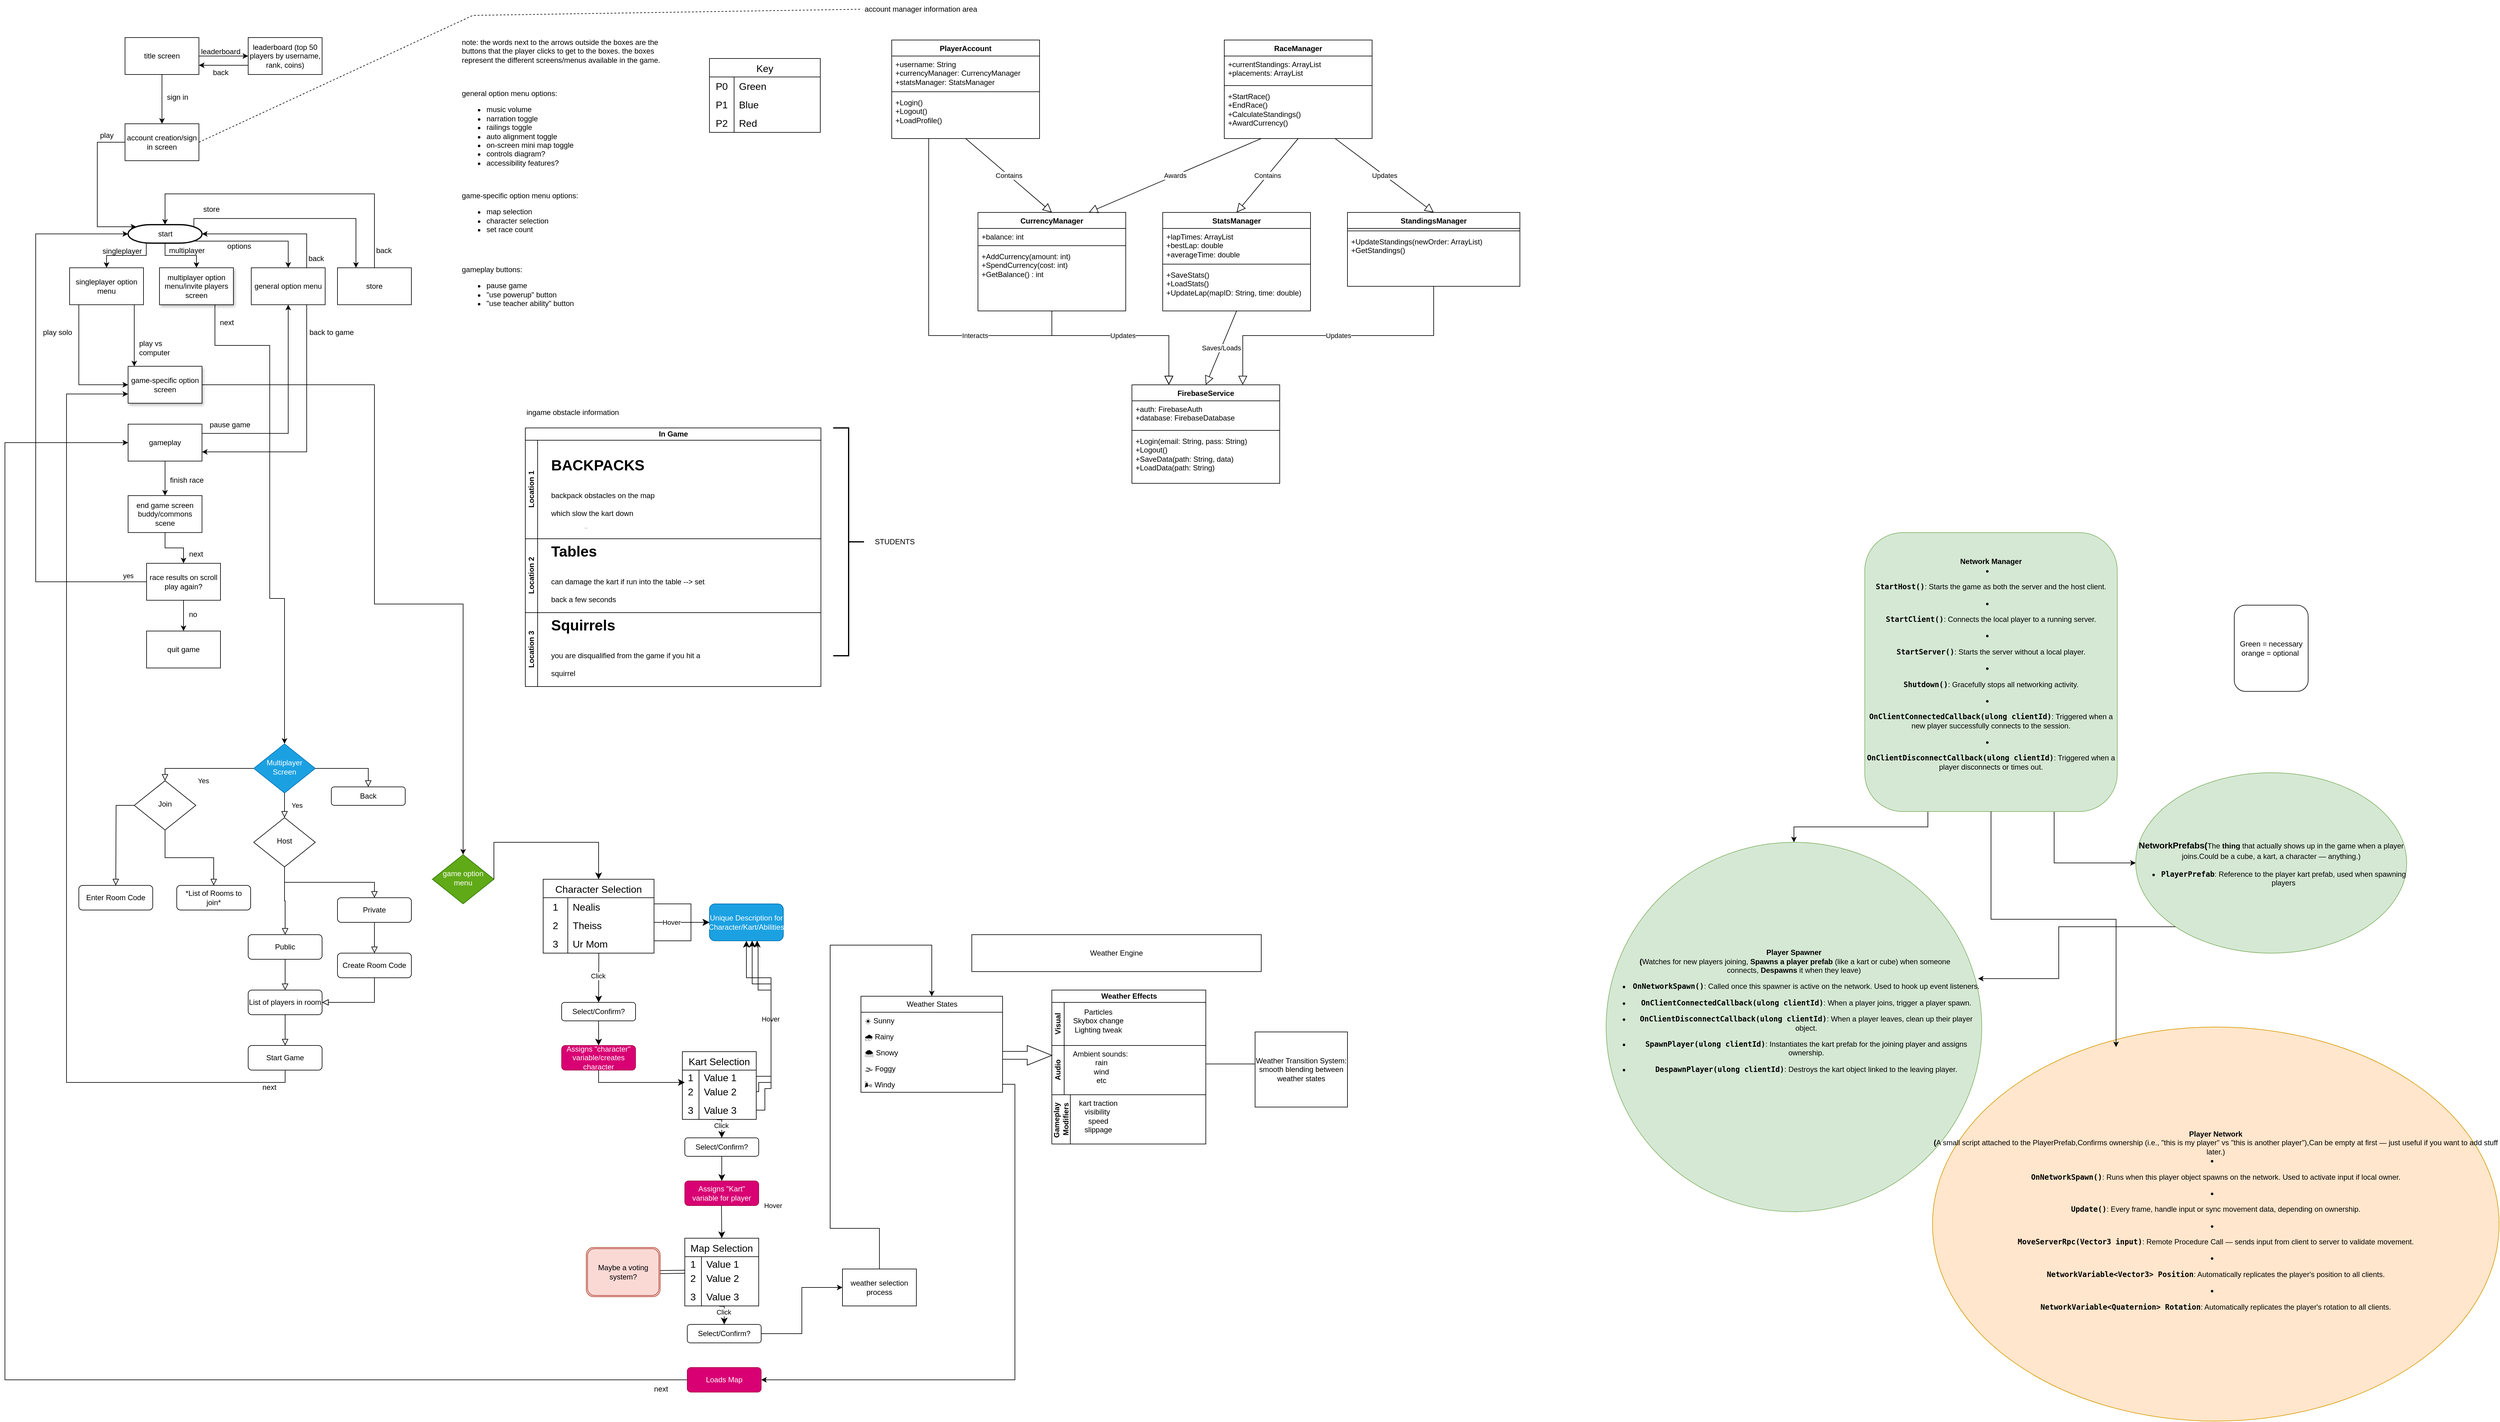 <?xml version="1.0" encoding="UTF-8"?>
<mxfile version="26.2.15">
  <diagram name="Page-1" id="4nCQY_WiIBvKvkGODEhM">
    <mxGraphModel dx="1396" dy="861" grid="1" gridSize="10" guides="1" tooltips="1" connect="1" arrows="1" fold="1" page="1" pageScale="1" pageWidth="850" pageHeight="1100" math="0" shadow="0">
      <root>
        <mxCell id="0" />
        <mxCell id="1" parent="0" />
        <mxCell id="zDroeXgStFkQvejHrbNX-1" style="edgeStyle=orthogonalEdgeStyle;rounded=0;orthogonalLoop=1;jettySize=auto;html=1;exitX=0.246;exitY=1.017;exitDx=0;exitDy=0;exitPerimeter=0;entryX=0.5;entryY=0;entryDx=0;entryDy=0;" edge="1" parent="1" source="zDroeXgStFkQvejHrbNX-5" target="zDroeXgStFkQvejHrbNX-9">
          <mxGeometry relative="1" as="geometry" />
        </mxCell>
        <mxCell id="zDroeXgStFkQvejHrbNX-2" style="edgeStyle=orthogonalEdgeStyle;rounded=0;orthogonalLoop=1;jettySize=auto;html=1;exitX=0.5;exitY=1;exitDx=0;exitDy=0;exitPerimeter=0;entryX=0.5;entryY=0;entryDx=0;entryDy=0;" edge="1" parent="1" source="zDroeXgStFkQvejHrbNX-5" target="zDroeXgStFkQvejHrbNX-11">
          <mxGeometry relative="1" as="geometry" />
        </mxCell>
        <mxCell id="zDroeXgStFkQvejHrbNX-3" style="edgeStyle=orthogonalEdgeStyle;rounded=0;orthogonalLoop=1;jettySize=auto;html=1;exitX=0.89;exitY=0.89;exitDx=0;exitDy=0;exitPerimeter=0;entryX=0.5;entryY=0;entryDx=0;entryDy=0;" edge="1" parent="1" source="zDroeXgStFkQvejHrbNX-5" target="zDroeXgStFkQvejHrbNX-13">
          <mxGeometry relative="1" as="geometry" />
        </mxCell>
        <mxCell id="zDroeXgStFkQvejHrbNX-4" style="edgeStyle=orthogonalEdgeStyle;rounded=0;orthogonalLoop=1;jettySize=auto;html=1;exitX=0.89;exitY=0.11;exitDx=0;exitDy=0;exitPerimeter=0;entryX=0.25;entryY=0;entryDx=0;entryDy=0;" edge="1" parent="1" source="zDroeXgStFkQvejHrbNX-5" target="zDroeXgStFkQvejHrbNX-41">
          <mxGeometry relative="1" as="geometry">
            <Array as="points">
              <mxPoint x="367" y="379.89" />
              <mxPoint x="630" y="379.89" />
            </Array>
          </mxGeometry>
        </mxCell>
        <mxCell id="zDroeXgStFkQvejHrbNX-5" value="start" style="shape=mxgraph.flowchart.terminator;strokeWidth=2;gradientColor=none;gradientDirection=north;fontStyle=0;html=1;fillColor=light-dark(#FFFFFF,#009900);" vertex="1" parent="1">
          <mxGeometry x="260" y="389.89" width="120" height="30" as="geometry" />
        </mxCell>
        <mxCell id="zDroeXgStFkQvejHrbNX-6" value="note: the words next to the arrows outside the boxes are the&lt;div&gt;buttons that the player clicks to get to the boxes. the boxes&lt;/div&gt;&lt;div&gt;represent the different screens/menus available in the game.&lt;/div&gt;" style="text;fontStyle=0;html=1;strokeColor=none;gradientColor=none;fillColor=none;strokeWidth=2;" vertex="1" parent="1">
          <mxGeometry x="800" y="80" width="330" height="56" as="geometry" />
        </mxCell>
        <mxCell id="zDroeXgStFkQvejHrbNX-7" value="" style="edgeStyle=orthogonalEdgeStyle;rounded=0;orthogonalLoop=1;jettySize=auto;html=1;" edge="1" parent="1" source="zDroeXgStFkQvejHrbNX-9" target="zDroeXgStFkQvejHrbNX-15">
          <mxGeometry relative="1" as="geometry">
            <Array as="points">
              <mxPoint x="180" y="569.89" />
              <mxPoint x="180" y="569.89" />
            </Array>
          </mxGeometry>
        </mxCell>
        <mxCell id="zDroeXgStFkQvejHrbNX-8" value="" style="edgeStyle=orthogonalEdgeStyle;rounded=0;orthogonalLoop=1;jettySize=auto;html=1;" edge="1" parent="1" source="zDroeXgStFkQvejHrbNX-9" target="zDroeXgStFkQvejHrbNX-15">
          <mxGeometry relative="1" as="geometry">
            <Array as="points">
              <mxPoint x="270" y="579.89" />
              <mxPoint x="270" y="579.89" />
            </Array>
          </mxGeometry>
        </mxCell>
        <mxCell id="zDroeXgStFkQvejHrbNX-9" value="singleplayer option menu" style="rounded=0;whiteSpace=wrap;html=1;fillColor=light-dark(#FFFFFF,#006600);" vertex="1" parent="1">
          <mxGeometry x="165" y="459.89" width="120" height="60" as="geometry" />
        </mxCell>
        <mxCell id="zDroeXgStFkQvejHrbNX-10" style="edgeStyle=orthogonalEdgeStyle;rounded=0;orthogonalLoop=1;jettySize=auto;html=1;exitX=0.75;exitY=1;exitDx=0;exitDy=0;entryX=0.5;entryY=0;entryDx=0;entryDy=0;" edge="1" parent="1" source="zDroeXgStFkQvejHrbNX-11" target="zDroeXgStFkQvejHrbNX-47">
          <mxGeometry relative="1" as="geometry">
            <Array as="points">
              <mxPoint x="401" y="586" />
              <mxPoint x="490" y="586" />
              <mxPoint x="490" y="997" />
              <mxPoint x="514" y="997" />
            </Array>
          </mxGeometry>
        </mxCell>
        <mxCell id="zDroeXgStFkQvejHrbNX-11" value="multiplayer option menu/invite players screen" style="rounded=0;whiteSpace=wrap;html=1;fillColor=light-dark(#FFFFFF,#3333FF);shadow=1;" vertex="1" parent="1">
          <mxGeometry x="311" y="459.89" width="120" height="60" as="geometry" />
        </mxCell>
        <mxCell id="zDroeXgStFkQvejHrbNX-12" style="edgeStyle=orthogonalEdgeStyle;rounded=0;orthogonalLoop=1;jettySize=auto;html=1;exitX=0.75;exitY=1;exitDx=0;exitDy=0;entryX=1;entryY=0.75;entryDx=0;entryDy=0;" edge="1" parent="1" source="zDroeXgStFkQvejHrbNX-13" target="zDroeXgStFkQvejHrbNX-21">
          <mxGeometry relative="1" as="geometry" />
        </mxCell>
        <mxCell id="zDroeXgStFkQvejHrbNX-13" value="general option menu" style="rounded=0;whiteSpace=wrap;html=1;fillColor=light-dark(#FFFFFF,#3333FF);" vertex="1" parent="1">
          <mxGeometry x="460" y="459.89" width="120" height="60" as="geometry" />
        </mxCell>
        <mxCell id="zDroeXgStFkQvejHrbNX-14" style="edgeStyle=orthogonalEdgeStyle;rounded=0;orthogonalLoop=1;jettySize=auto;html=1;exitX=1;exitY=0.5;exitDx=0;exitDy=0;entryX=0.5;entryY=0;entryDx=0;entryDy=0;" edge="1" parent="1" source="zDroeXgStFkQvejHrbNX-15" target="zDroeXgStFkQvejHrbNX-45">
          <mxGeometry relative="1" as="geometry">
            <Array as="points">
              <mxPoint x="660" y="650" />
              <mxPoint x="660" y="1006" />
              <mxPoint x="804" y="1006" />
            </Array>
          </mxGeometry>
        </mxCell>
        <mxCell id="zDroeXgStFkQvejHrbNX-15" value="game-specific option screen" style="whiteSpace=wrap;html=1;rounded=0;fillColor=light-dark(#FFFFFF,#006600);shadow=1;" vertex="1" parent="1">
          <mxGeometry x="260" y="619.89" width="120" height="60" as="geometry" />
        </mxCell>
        <mxCell id="zDroeXgStFkQvejHrbNX-16" value="play solo" style="text;html=1;align=center;verticalAlign=middle;resizable=0;points=[];autosize=1;strokeColor=none;fillColor=none;" vertex="1" parent="1">
          <mxGeometry x="110" y="549.89" width="70" height="30" as="geometry" />
        </mxCell>
        <mxCell id="zDroeXgStFkQvejHrbNX-17" value="play vs&lt;div&gt;computer&lt;/div&gt;" style="text;html=1;align=left;verticalAlign=middle;resizable=0;points=[];autosize=1;strokeColor=none;fillColor=none;" vertex="1" parent="1">
          <mxGeometry x="276" y="569.89" width="70" height="40" as="geometry" />
        </mxCell>
        <mxCell id="zDroeXgStFkQvejHrbNX-18" style="edgeStyle=orthogonalEdgeStyle;rounded=0;orthogonalLoop=1;jettySize=auto;html=1;exitX=0.75;exitY=0;exitDx=0;exitDy=0;entryX=1;entryY=0.5;entryDx=0;entryDy=0;entryPerimeter=0;" edge="1" parent="1" source="zDroeXgStFkQvejHrbNX-13" target="zDroeXgStFkQvejHrbNX-5">
          <mxGeometry relative="1" as="geometry" />
        </mxCell>
        <mxCell id="zDroeXgStFkQvejHrbNX-19" style="edgeStyle=orthogonalEdgeStyle;rounded=0;orthogonalLoop=1;jettySize=auto;html=1;exitX=1;exitY=0.25;exitDx=0;exitDy=0;entryX=0.5;entryY=1;entryDx=0;entryDy=0;" edge="1" parent="1" source="zDroeXgStFkQvejHrbNX-21" target="zDroeXgStFkQvejHrbNX-13">
          <mxGeometry relative="1" as="geometry" />
        </mxCell>
        <mxCell id="zDroeXgStFkQvejHrbNX-20" value="" style="edgeStyle=orthogonalEdgeStyle;rounded=0;orthogonalLoop=1;jettySize=auto;html=1;" edge="1" parent="1" source="zDroeXgStFkQvejHrbNX-21" target="zDroeXgStFkQvejHrbNX-27">
          <mxGeometry relative="1" as="geometry" />
        </mxCell>
        <mxCell id="zDroeXgStFkQvejHrbNX-21" value="gameplay" style="whiteSpace=wrap;html=1;rounded=0;fillColor=light-dark(#FFFFFF,#006600);" vertex="1" parent="1">
          <mxGeometry x="260" y="713.89" width="120" height="60" as="geometry" />
        </mxCell>
        <mxCell id="zDroeXgStFkQvejHrbNX-22" value="back to game" style="text;html=1;align=center;verticalAlign=middle;resizable=0;points=[];autosize=1;strokeColor=none;fillColor=none;" vertex="1" parent="1">
          <mxGeometry x="540" y="549.89" width="100" height="30" as="geometry" />
        </mxCell>
        <mxCell id="zDroeXgStFkQvejHrbNX-23" value="singleplayer" style="text;html=1;align=center;verticalAlign=middle;resizable=0;points=[];autosize=1;strokeColor=none;fillColor=none;" vertex="1" parent="1">
          <mxGeometry x="205" y="417.89" width="90" height="30" as="geometry" />
        </mxCell>
        <mxCell id="zDroeXgStFkQvejHrbNX-24" value="multiplayer" style="text;html=1;align=center;verticalAlign=middle;resizable=0;points=[];autosize=1;strokeColor=none;fillColor=none;" vertex="1" parent="1">
          <mxGeometry x="315" y="416.89" width="80" height="30" as="geometry" />
        </mxCell>
        <mxCell id="zDroeXgStFkQvejHrbNX-25" value="options" style="text;html=1;align=center;verticalAlign=middle;resizable=0;points=[];autosize=1;strokeColor=none;fillColor=none;" vertex="1" parent="1">
          <mxGeometry x="410" y="409.89" width="60" height="30" as="geometry" />
        </mxCell>
        <mxCell id="zDroeXgStFkQvejHrbNX-26" value="" style="edgeStyle=orthogonalEdgeStyle;rounded=0;orthogonalLoop=1;jettySize=auto;html=1;" edge="1" parent="1" source="zDroeXgStFkQvejHrbNX-27" target="zDroeXgStFkQvejHrbNX-30">
          <mxGeometry relative="1" as="geometry" />
        </mxCell>
        <mxCell id="zDroeXgStFkQvejHrbNX-27" value="end game screen&lt;div&gt;buddy/commons scene&lt;/div&gt;" style="rounded=0;whiteSpace=wrap;html=1;fillColor=light-dark(#FFFFFF,#3333FF);" vertex="1" parent="1">
          <mxGeometry x="260" y="829.89" width="120" height="60" as="geometry" />
        </mxCell>
        <mxCell id="zDroeXgStFkQvejHrbNX-28" value="finish race" style="text;html=1;align=center;verticalAlign=middle;resizable=0;points=[];autosize=1;strokeColor=none;fillColor=none;" vertex="1" parent="1">
          <mxGeometry x="315" y="789.89" width="80" height="30" as="geometry" />
        </mxCell>
        <mxCell id="zDroeXgStFkQvejHrbNX-29" value="" style="edgeStyle=orthogonalEdgeStyle;rounded=0;orthogonalLoop=1;jettySize=auto;html=1;" edge="1" parent="1" source="zDroeXgStFkQvejHrbNX-30" target="zDroeXgStFkQvejHrbNX-33">
          <mxGeometry relative="1" as="geometry" />
        </mxCell>
        <mxCell id="zDroeXgStFkQvejHrbNX-30" value="race results on scroll&lt;div&gt;play again?&lt;/div&gt;" style="whiteSpace=wrap;html=1;rounded=0;fillColor=light-dark(#FFFFFF,#3333FF);" vertex="1" parent="1">
          <mxGeometry x="290" y="939.89" width="120" height="60" as="geometry" />
        </mxCell>
        <mxCell id="zDroeXgStFkQvejHrbNX-31" value="next" style="text;html=1;align=center;verticalAlign=middle;resizable=0;points=[];autosize=1;strokeColor=none;fillColor=none;" vertex="1" parent="1">
          <mxGeometry x="345" y="909.89" width="50" height="30" as="geometry" />
        </mxCell>
        <mxCell id="zDroeXgStFkQvejHrbNX-32" value="pause game" style="text;html=1;align=center;verticalAlign=middle;resizable=0;points=[];autosize=1;strokeColor=none;fillColor=none;" vertex="1" parent="1">
          <mxGeometry x="380" y="699.89" width="90" height="30" as="geometry" />
        </mxCell>
        <mxCell id="zDroeXgStFkQvejHrbNX-33" value="quit game" style="whiteSpace=wrap;html=1;rounded=0;fillColor=light-dark(#FFFFFF,#006600);" vertex="1" parent="1">
          <mxGeometry x="290" y="1049.89" width="120" height="60" as="geometry" />
        </mxCell>
        <mxCell id="zDroeXgStFkQvejHrbNX-34" value="no" style="text;html=1;align=center;verticalAlign=middle;resizable=0;points=[];autosize=1;strokeColor=none;fillColor=none;" vertex="1" parent="1">
          <mxGeometry x="345" y="1007.89" width="40" height="30" as="geometry" />
        </mxCell>
        <mxCell id="zDroeXgStFkQvejHrbNX-35" style="edgeStyle=orthogonalEdgeStyle;rounded=0;orthogonalLoop=1;jettySize=auto;html=1;exitX=0;exitY=0.5;exitDx=0;exitDy=0;entryX=0;entryY=0.5;entryDx=0;entryDy=0;entryPerimeter=0;" edge="1" parent="1" source="zDroeXgStFkQvejHrbNX-30" target="zDroeXgStFkQvejHrbNX-5">
          <mxGeometry relative="1" as="geometry">
            <Array as="points">
              <mxPoint x="110" y="969.89" />
              <mxPoint x="110" y="404.89" />
            </Array>
          </mxGeometry>
        </mxCell>
        <mxCell id="zDroeXgStFkQvejHrbNX-36" value="yes" style="edgeLabel;html=1;align=center;verticalAlign=middle;resizable=0;points=[];" vertex="1" connectable="0" parent="zDroeXgStFkQvejHrbNX-35">
          <mxGeometry x="-0.913" y="-5" relative="1" as="geometry">
            <mxPoint x="9" y="-5" as="offset" />
          </mxGeometry>
        </mxCell>
        <mxCell id="zDroeXgStFkQvejHrbNX-37" value="general option menu options:&lt;div&gt;&lt;ul&gt;&lt;li&gt;music volume&lt;/li&gt;&lt;li&gt;narration toggle&lt;/li&gt;&lt;li&gt;railings toggle&lt;/li&gt;&lt;li&gt;auto alignment toggle&lt;/li&gt;&lt;li&gt;on-screen mini map toggle&lt;/li&gt;&lt;li&gt;controls diagram?&lt;/li&gt;&lt;li&gt;accessibility features?&lt;/li&gt;&lt;/ul&gt;&lt;/div&gt;" style="text;html=1;align=left;verticalAlign=middle;resizable=0;points=[];autosize=1;strokeColor=none;fillColor=none;" vertex="1" parent="1">
          <mxGeometry x="800" y="164" width="200" height="150" as="geometry" />
        </mxCell>
        <mxCell id="zDroeXgStFkQvejHrbNX-38" value="gameplay buttons:&lt;div&gt;&lt;ul&gt;&lt;li&gt;pause game&lt;/li&gt;&lt;li&gt;&quot;use powerup&quot; button&lt;/li&gt;&lt;li&gt;&quot;use teacher ability&quot; button&lt;/li&gt;&lt;/ul&gt;&lt;/div&gt;" style="text;html=1;align=left;verticalAlign=middle;resizable=0;points=[];autosize=1;strokeColor=none;fillColor=none;" vertex="1" parent="1">
          <mxGeometry x="800" y="446" width="210" height="100" as="geometry" />
        </mxCell>
        <mxCell id="zDroeXgStFkQvejHrbNX-39" value="game-specific option menu options:&lt;div&gt;&lt;ul&gt;&lt;li&gt;map selection&lt;/li&gt;&lt;li&gt;character selection&lt;/li&gt;&lt;li&gt;set race count&lt;/li&gt;&lt;/ul&gt;&lt;/div&gt;" style="text;html=1;align=left;verticalAlign=middle;resizable=0;points=[];autosize=1;strokeColor=none;fillColor=none;" vertex="1" parent="1">
          <mxGeometry x="800" y="326" width="210" height="100" as="geometry" />
        </mxCell>
        <mxCell id="zDroeXgStFkQvejHrbNX-40" value="back" style="text;html=1;align=center;verticalAlign=middle;resizable=0;points=[];autosize=1;strokeColor=none;fillColor=none;" vertex="1" parent="1">
          <mxGeometry x="540" y="429.89" width="50" height="30" as="geometry" />
        </mxCell>
        <mxCell id="zDroeXgStFkQvejHrbNX-41" value="store" style="whiteSpace=wrap;html=1;rounded=0;fillColor=light-dark(#FFFFFF,#FF6666);" vertex="1" parent="1">
          <mxGeometry x="600" y="459.89" width="120" height="60" as="geometry" />
        </mxCell>
        <mxCell id="zDroeXgStFkQvejHrbNX-42" style="edgeStyle=orthogonalEdgeStyle;rounded=0;orthogonalLoop=1;jettySize=auto;html=1;exitX=0.5;exitY=0;exitDx=0;exitDy=0;entryX=0.5;entryY=0;entryDx=0;entryDy=0;entryPerimeter=0;" edge="1" parent="1" source="zDroeXgStFkQvejHrbNX-41" target="zDroeXgStFkQvejHrbNX-5">
          <mxGeometry relative="1" as="geometry">
            <Array as="points">
              <mxPoint x="660" y="339.89" />
              <mxPoint x="320" y="339.89" />
            </Array>
          </mxGeometry>
        </mxCell>
        <mxCell id="zDroeXgStFkQvejHrbNX-43" value="store" style="text;html=1;align=center;verticalAlign=middle;resizable=0;points=[];autosize=1;strokeColor=none;fillColor=none;" vertex="1" parent="1">
          <mxGeometry x="370" y="349.89" width="50" height="30" as="geometry" />
        </mxCell>
        <mxCell id="zDroeXgStFkQvejHrbNX-44" value="back" style="text;html=1;align=center;verticalAlign=middle;resizable=0;points=[];autosize=1;strokeColor=none;fillColor=none;" vertex="1" parent="1">
          <mxGeometry x="650" y="416.89" width="50" height="30" as="geometry" />
        </mxCell>
        <mxCell id="zDroeXgStFkQvejHrbNX-45" value="game option menu" style="rhombus;whiteSpace=wrap;html=1;shadow=0;fontFamily=Helvetica;fontSize=12;align=center;strokeWidth=1;spacing=6;spacingTop=-4;fillColor=#60a917;fontColor=#ffffff;strokeColor=#2D7600;" vertex="1" parent="1">
          <mxGeometry x="754" y="1413" width="100" height="80" as="geometry" />
        </mxCell>
        <mxCell id="zDroeXgStFkQvejHrbNX-46" value="Yes" style="rounded=0;html=1;jettySize=auto;orthogonalLoop=1;fontSize=11;endArrow=block;endFill=0;endSize=8;strokeWidth=1;shadow=0;labelBackgroundColor=none;edgeStyle=orthogonalEdgeStyle;" edge="1" parent="1" source="zDroeXgStFkQvejHrbNX-47" target="zDroeXgStFkQvejHrbNX-49">
          <mxGeometry y="20" relative="1" as="geometry">
            <mxPoint as="offset" />
            <Array as="points">
              <mxPoint x="320" y="1273" />
            </Array>
          </mxGeometry>
        </mxCell>
        <mxCell id="zDroeXgStFkQvejHrbNX-47" value="Multiplayer Screen" style="rhombus;whiteSpace=wrap;html=1;shadow=0;fontFamily=Helvetica;fontSize=12;align=center;strokeWidth=1;spacing=6;spacingTop=-4;fillColor=#1ba1e2;fontColor=#ffffff;strokeColor=#006EAF;" vertex="1" parent="1">
          <mxGeometry x="464" y="1233" width="100" height="80" as="geometry" />
        </mxCell>
        <mxCell id="zDroeXgStFkQvejHrbNX-48" value="" style="edgeStyle=orthogonalEdgeStyle;rounded=0;html=1;jettySize=auto;orthogonalLoop=1;fontSize=11;endArrow=block;endFill=0;endSize=8;strokeWidth=1;shadow=0;labelBackgroundColor=none;" edge="1" parent="1" source="zDroeXgStFkQvejHrbNX-49">
          <mxGeometry y="10" relative="1" as="geometry">
            <mxPoint as="offset" />
            <mxPoint x="240" y="1463" as="targetPoint" />
          </mxGeometry>
        </mxCell>
        <mxCell id="zDroeXgStFkQvejHrbNX-49" value="Join" style="rhombus;whiteSpace=wrap;html=1;shadow=0;fontFamily=Helvetica;fontSize=12;align=center;strokeWidth=1;spacing=6;spacingTop=-4;fillColor=light-dark(#FFFFFF,#3333FF);" vertex="1" parent="1">
          <mxGeometry x="270" y="1293" width="100" height="80" as="geometry" />
        </mxCell>
        <mxCell id="zDroeXgStFkQvejHrbNX-50" value="Enter Room Code" style="rounded=1;whiteSpace=wrap;html=1;fontSize=12;glass=0;strokeWidth=1;shadow=0;fillColor=light-dark(#FFFFFF,#3333FF);" vertex="1" parent="1">
          <mxGeometry x="180" y="1463" width="120" height="40" as="geometry" />
        </mxCell>
        <mxCell id="zDroeXgStFkQvejHrbNX-51" value="" style="edgeStyle=orthogonalEdgeStyle;rounded=0;html=1;jettySize=auto;orthogonalLoop=1;fontSize=11;endArrow=block;endFill=0;endSize=8;strokeWidth=1;shadow=0;labelBackgroundColor=none;entryX=0.5;entryY=0;entryDx=0;entryDy=0;exitX=0.5;exitY=1;exitDx=0;exitDy=0;" edge="1" parent="1" source="zDroeXgStFkQvejHrbNX-52" target="zDroeXgStFkQvejHrbNX-54">
          <mxGeometry y="10" relative="1" as="geometry">
            <mxPoint as="offset" />
            <mxPoint x="514" y="1483" as="targetPoint" />
          </mxGeometry>
        </mxCell>
        <mxCell id="zDroeXgStFkQvejHrbNX-52" value="Host" style="rhombus;whiteSpace=wrap;html=1;shadow=0;fontFamily=Helvetica;fontSize=12;align=center;strokeWidth=1;spacing=6;spacingTop=-4;fillColor=light-dark(#FFFFFF,#3333FF);" vertex="1" parent="1">
          <mxGeometry x="464" y="1353" width="100" height="80" as="geometry" />
        </mxCell>
        <mxCell id="zDroeXgStFkQvejHrbNX-53" value="Yes" style="rounded=0;html=1;jettySize=auto;orthogonalLoop=1;fontSize=11;endArrow=block;endFill=0;endSize=8;strokeWidth=1;shadow=0;labelBackgroundColor=none;edgeStyle=orthogonalEdgeStyle;entryX=0.5;entryY=0;entryDx=0;entryDy=0;exitX=0.5;exitY=1;exitDx=0;exitDy=0;" edge="1" parent="1" source="zDroeXgStFkQvejHrbNX-47" target="zDroeXgStFkQvejHrbNX-52">
          <mxGeometry y="20" relative="1" as="geometry">
            <mxPoint as="offset" />
            <mxPoint x="474" y="1283" as="sourcePoint" />
            <mxPoint x="390" y="1363" as="targetPoint" />
          </mxGeometry>
        </mxCell>
        <mxCell id="zDroeXgStFkQvejHrbNX-54" value="Private" style="rounded=1;whiteSpace=wrap;html=1;fontSize=12;glass=0;strokeWidth=1;shadow=0;fillColor=light-dark(#FFFFFF,#3333FF);" vertex="1" parent="1">
          <mxGeometry x="600" y="1483" width="120" height="40" as="geometry" />
        </mxCell>
        <mxCell id="zDroeXgStFkQvejHrbNX-55" value="Public" style="rounded=1;whiteSpace=wrap;html=1;fontSize=12;glass=0;strokeWidth=1;shadow=0;fillColor=light-dark(#FFFFFF,#3333FF);" vertex="1" parent="1">
          <mxGeometry x="455" y="1543" width="120" height="40" as="geometry" />
        </mxCell>
        <mxCell id="zDroeXgStFkQvejHrbNX-56" value="" style="edgeStyle=orthogonalEdgeStyle;rounded=0;html=1;jettySize=auto;orthogonalLoop=1;fontSize=11;endArrow=block;endFill=0;endSize=8;strokeWidth=1;shadow=0;labelBackgroundColor=none;entryX=0.5;entryY=0;entryDx=0;entryDy=0;exitX=0.5;exitY=1;exitDx=0;exitDy=0;" edge="1" parent="1" source="zDroeXgStFkQvejHrbNX-52" target="zDroeXgStFkQvejHrbNX-55">
          <mxGeometry y="10" relative="1" as="geometry">
            <mxPoint as="offset" />
            <mxPoint x="620" y="1493" as="targetPoint" />
            <mxPoint x="524" y="1443" as="sourcePoint" />
          </mxGeometry>
        </mxCell>
        <mxCell id="zDroeXgStFkQvejHrbNX-57" value="*List of Rooms to join*" style="rounded=1;whiteSpace=wrap;html=1;fillColor=light-dark(#FFFFFF,#3333FF);" vertex="1" parent="1">
          <mxGeometry x="339" y="1463" width="120" height="40" as="geometry" />
        </mxCell>
        <mxCell id="zDroeXgStFkQvejHrbNX-58" value="" style="edgeStyle=orthogonalEdgeStyle;rounded=0;html=1;jettySize=auto;orthogonalLoop=1;fontSize=11;endArrow=block;endFill=0;endSize=8;strokeWidth=1;shadow=0;labelBackgroundColor=none;exitX=0.5;exitY=1;exitDx=0;exitDy=0;entryX=0.5;entryY=0;entryDx=0;entryDy=0;" edge="1" parent="1" source="zDroeXgStFkQvejHrbNX-49" target="zDroeXgStFkQvejHrbNX-57">
          <mxGeometry x="-0.004" y="10" relative="1" as="geometry">
            <mxPoint as="offset" />
            <mxPoint x="330" y="1383" as="sourcePoint" />
            <mxPoint x="220" y="1473" as="targetPoint" />
          </mxGeometry>
        </mxCell>
        <mxCell id="zDroeXgStFkQvejHrbNX-59" value="" style="edgeStyle=orthogonalEdgeStyle;rounded=0;html=1;jettySize=auto;orthogonalLoop=1;fontSize=11;endArrow=block;endFill=0;endSize=8;strokeWidth=1;shadow=0;labelBackgroundColor=none;exitX=0.5;exitY=1;exitDx=0;exitDy=0;entryX=0.5;entryY=0;entryDx=0;entryDy=0;" edge="1" parent="1" source="zDroeXgStFkQvejHrbNX-55" target="zDroeXgStFkQvejHrbNX-65">
          <mxGeometry y="10" relative="1" as="geometry">
            <mxPoint as="offset" />
            <mxPoint x="515" y="1633" as="targetPoint" />
            <mxPoint x="524" y="1443" as="sourcePoint" />
          </mxGeometry>
        </mxCell>
        <mxCell id="zDroeXgStFkQvejHrbNX-60" style="edgeStyle=orthogonalEdgeStyle;rounded=0;orthogonalLoop=1;jettySize=auto;html=1;exitX=0.5;exitY=1;exitDx=0;exitDy=0;entryX=0;entryY=0.75;entryDx=0;entryDy=0;" edge="1" parent="1" source="zDroeXgStFkQvejHrbNX-61" target="zDroeXgStFkQvejHrbNX-15">
          <mxGeometry relative="1" as="geometry">
            <Array as="points">
              <mxPoint x="515" y="1783" />
              <mxPoint x="160" y="1783" />
              <mxPoint x="160" y="665" />
            </Array>
          </mxGeometry>
        </mxCell>
        <mxCell id="zDroeXgStFkQvejHrbNX-61" value="Start Game" style="rounded=1;whiteSpace=wrap;html=1;" vertex="1" parent="1">
          <mxGeometry x="455" y="1723" width="120" height="40" as="geometry" />
        </mxCell>
        <mxCell id="zDroeXgStFkQvejHrbNX-62" value="" style="edgeStyle=orthogonalEdgeStyle;rounded=0;html=1;jettySize=auto;orthogonalLoop=1;fontSize=11;endArrow=block;endFill=0;endSize=8;strokeWidth=1;shadow=0;labelBackgroundColor=none;exitX=0.5;exitY=1;exitDx=0;exitDy=0;" edge="1" parent="1" source="zDroeXgStFkQvejHrbNX-54" target="zDroeXgStFkQvejHrbNX-63">
          <mxGeometry y="10" relative="1" as="geometry">
            <mxPoint as="offset" />
            <mxPoint x="720" y="1603" as="targetPoint" />
            <mxPoint x="720" y="1553" as="sourcePoint" />
          </mxGeometry>
        </mxCell>
        <mxCell id="zDroeXgStFkQvejHrbNX-63" value="Create Room Code" style="rounded=1;whiteSpace=wrap;html=1;fontSize=12;glass=0;strokeWidth=1;shadow=0;fillColor=light-dark(#FFFFFF,#3333FF);" vertex="1" parent="1">
          <mxGeometry x="600" y="1573" width="120" height="40" as="geometry" />
        </mxCell>
        <mxCell id="zDroeXgStFkQvejHrbNX-64" value="" style="edgeStyle=orthogonalEdgeStyle;rounded=0;html=1;jettySize=auto;orthogonalLoop=1;fontSize=11;endArrow=block;endFill=0;endSize=8;strokeWidth=1;shadow=0;labelBackgroundColor=none;exitX=0.5;exitY=1;exitDx=0;exitDy=0;entryX=1;entryY=0.5;entryDx=0;entryDy=0;" edge="1" parent="1" source="zDroeXgStFkQvejHrbNX-63" target="zDroeXgStFkQvejHrbNX-65">
          <mxGeometry y="10" relative="1" as="geometry">
            <mxPoint as="offset" />
            <mxPoint x="659.58" y="1673" as="targetPoint" />
            <mxPoint x="659.58" y="1623" as="sourcePoint" />
          </mxGeometry>
        </mxCell>
        <mxCell id="zDroeXgStFkQvejHrbNX-65" value="List of players in room" style="rounded=1;whiteSpace=wrap;html=1;fontSize=12;glass=0;strokeWidth=1;shadow=0;fillColor=light-dark(#FFFFFF,#3333FF);" vertex="1" parent="1">
          <mxGeometry x="455" y="1633" width="120" height="40" as="geometry" />
        </mxCell>
        <mxCell id="zDroeXgStFkQvejHrbNX-66" value="" style="edgeStyle=orthogonalEdgeStyle;rounded=0;html=1;jettySize=auto;orthogonalLoop=1;fontSize=11;endArrow=block;endFill=0;endSize=8;strokeWidth=1;shadow=0;labelBackgroundColor=none;entryX=0.5;entryY=0;entryDx=0;entryDy=0;exitX=0.5;exitY=1;exitDx=0;exitDy=0;" edge="1" parent="1" source="zDroeXgStFkQvejHrbNX-65" target="zDroeXgStFkQvejHrbNX-61">
          <mxGeometry y="10" relative="1" as="geometry">
            <mxPoint as="offset" />
            <mxPoint x="400.5" y="1703" as="targetPoint" />
            <mxPoint x="397.5" y="1683" as="sourcePoint" />
          </mxGeometry>
        </mxCell>
        <mxCell id="zDroeXgStFkQvejHrbNX-67" value="" style="rounded=0;html=1;jettySize=auto;orthogonalLoop=1;fontSize=11;endArrow=block;endFill=0;endSize=8;strokeWidth=1;shadow=0;labelBackgroundColor=none;edgeStyle=orthogonalEdgeStyle;exitX=1;exitY=0.5;exitDx=0;exitDy=0;" edge="1" parent="1" source="zDroeXgStFkQvejHrbNX-47">
          <mxGeometry relative="1" as="geometry">
            <mxPoint x="660" y="1283" as="sourcePoint" />
            <mxPoint x="650" y="1303" as="targetPoint" />
            <Array as="points">
              <mxPoint x="650" y="1273" />
            </Array>
          </mxGeometry>
        </mxCell>
        <mxCell id="zDroeXgStFkQvejHrbNX-68" value="Back" style="rounded=1;whiteSpace=wrap;html=1;fillColor=light-dark(#FFFFFF,#3333FF);" vertex="1" parent="1">
          <mxGeometry x="590" y="1303" width="120" height="30" as="geometry" />
        </mxCell>
        <mxCell id="zDroeXgStFkQvejHrbNX-69" value="Character Selection" style="shape=table;startSize=30;container=1;collapsible=0;childLayout=tableLayout;fixedRows=1;rowLines=0;fontStyle=0;strokeColor=default;fontSize=16;" vertex="1" parent="1">
          <mxGeometry x="934" y="1453" width="180" height="120" as="geometry" />
        </mxCell>
        <mxCell id="zDroeXgStFkQvejHrbNX-70" value="" style="shape=tableRow;horizontal=0;startSize=0;swimlaneHead=0;swimlaneBody=0;top=0;left=0;bottom=0;right=0;collapsible=0;dropTarget=0;fillColor=none;points=[[0,0.5],[1,0.5]];portConstraint=eastwest;strokeColor=inherit;fontSize=16;" vertex="1" parent="zDroeXgStFkQvejHrbNX-69">
          <mxGeometry y="30" width="180" height="30" as="geometry" />
        </mxCell>
        <mxCell id="zDroeXgStFkQvejHrbNX-71" value="1" style="shape=partialRectangle;html=1;whiteSpace=wrap;connectable=0;fillColor=none;top=0;left=0;bottom=0;right=0;overflow=hidden;pointerEvents=1;strokeColor=inherit;fontSize=16;" vertex="1" parent="zDroeXgStFkQvejHrbNX-70">
          <mxGeometry width="40" height="30" as="geometry">
            <mxRectangle width="40" height="30" as="alternateBounds" />
          </mxGeometry>
        </mxCell>
        <mxCell id="zDroeXgStFkQvejHrbNX-72" value="Nealis" style="shape=partialRectangle;html=1;whiteSpace=wrap;connectable=0;fillColor=none;top=0;left=0;bottom=0;right=0;align=left;spacingLeft=6;overflow=hidden;strokeColor=inherit;fontSize=16;" vertex="1" parent="zDroeXgStFkQvejHrbNX-70">
          <mxGeometry x="40" width="140" height="30" as="geometry">
            <mxRectangle width="140" height="30" as="alternateBounds" />
          </mxGeometry>
        </mxCell>
        <mxCell id="zDroeXgStFkQvejHrbNX-73" value="" style="shape=tableRow;horizontal=0;startSize=0;swimlaneHead=0;swimlaneBody=0;top=0;left=0;bottom=0;right=0;collapsible=0;dropTarget=0;fillColor=none;points=[[0,0.5],[1,0.5]];portConstraint=eastwest;strokeColor=inherit;fontSize=16;" vertex="1" parent="zDroeXgStFkQvejHrbNX-69">
          <mxGeometry y="60" width="180" height="30" as="geometry" />
        </mxCell>
        <mxCell id="zDroeXgStFkQvejHrbNX-74" value="2" style="shape=partialRectangle;html=1;whiteSpace=wrap;connectable=0;fillColor=none;top=0;left=0;bottom=0;right=0;overflow=hidden;strokeColor=inherit;fontSize=16;" vertex="1" parent="zDroeXgStFkQvejHrbNX-73">
          <mxGeometry width="40" height="30" as="geometry">
            <mxRectangle width="40" height="30" as="alternateBounds" />
          </mxGeometry>
        </mxCell>
        <mxCell id="zDroeXgStFkQvejHrbNX-75" value="Theiss" style="shape=partialRectangle;html=1;whiteSpace=wrap;connectable=0;fillColor=none;top=0;left=0;bottom=0;right=0;align=left;spacingLeft=6;overflow=hidden;strokeColor=inherit;fontSize=16;" vertex="1" parent="zDroeXgStFkQvejHrbNX-73">
          <mxGeometry x="40" width="140" height="30" as="geometry">
            <mxRectangle width="140" height="30" as="alternateBounds" />
          </mxGeometry>
        </mxCell>
        <mxCell id="zDroeXgStFkQvejHrbNX-76" value="" style="shape=tableRow;horizontal=0;startSize=0;swimlaneHead=0;swimlaneBody=0;top=0;left=0;bottom=0;right=0;collapsible=0;dropTarget=0;fillColor=none;points=[[0,0.5],[1,0.5]];portConstraint=eastwest;strokeColor=inherit;fontSize=16;" vertex="1" parent="zDroeXgStFkQvejHrbNX-69">
          <mxGeometry y="90" width="180" height="30" as="geometry" />
        </mxCell>
        <mxCell id="zDroeXgStFkQvejHrbNX-77" value="3" style="shape=partialRectangle;html=1;whiteSpace=wrap;connectable=0;fillColor=none;top=0;left=0;bottom=0;right=0;overflow=hidden;strokeColor=inherit;fontSize=16;" vertex="1" parent="zDroeXgStFkQvejHrbNX-76">
          <mxGeometry width="40" height="30" as="geometry">
            <mxRectangle width="40" height="30" as="alternateBounds" />
          </mxGeometry>
        </mxCell>
        <mxCell id="zDroeXgStFkQvejHrbNX-78" value="Ur Mom" style="shape=partialRectangle;html=1;whiteSpace=wrap;connectable=0;fillColor=none;top=0;left=0;bottom=0;right=0;align=left;spacingLeft=6;overflow=hidden;strokeColor=inherit;fontSize=16;" vertex="1" parent="zDroeXgStFkQvejHrbNX-76">
          <mxGeometry x="40" width="140" height="30" as="geometry">
            <mxRectangle width="140" height="30" as="alternateBounds" />
          </mxGeometry>
        </mxCell>
        <mxCell id="zDroeXgStFkQvejHrbNX-79" value="" style="edgeStyle=elbowEdgeStyle;elbow=horizontal;endArrow=classic;html=1;curved=0;rounded=0;endSize=8;startSize=8;exitX=1;exitY=0.5;exitDx=0;exitDy=0;entryX=0.5;entryY=0;entryDx=0;entryDy=0;" edge="1" parent="1" source="zDroeXgStFkQvejHrbNX-45" target="zDroeXgStFkQvejHrbNX-69">
          <mxGeometry width="50" height="50" relative="1" as="geometry">
            <mxPoint x="1064" y="1423" as="sourcePoint" />
            <mxPoint x="1114" y="1373" as="targetPoint" />
            <Array as="points">
              <mxPoint x="924" y="1393" />
            </Array>
          </mxGeometry>
        </mxCell>
        <mxCell id="zDroeXgStFkQvejHrbNX-80" value="" style="edgeStyle=segmentEdgeStyle;endArrow=classic;html=1;curved=0;rounded=0;endSize=8;startSize=8;exitX=0.502;exitY=1.018;exitDx=0;exitDy=0;exitPerimeter=0;" edge="1" parent="1" source="zDroeXgStFkQvejHrbNX-76">
          <mxGeometry width="50" height="50" relative="1" as="geometry">
            <mxPoint x="1064" y="1633" as="sourcePoint" />
            <mxPoint x="1024" y="1653" as="targetPoint" />
          </mxGeometry>
        </mxCell>
        <mxCell id="zDroeXgStFkQvejHrbNX-81" value="Click" style="edgeLabel;html=1;align=center;verticalAlign=middle;resizable=0;points=[];" vertex="1" connectable="0" parent="zDroeXgStFkQvejHrbNX-80">
          <mxGeometry x="-0.085" y="-1" relative="1" as="geometry">
            <mxPoint as="offset" />
          </mxGeometry>
        </mxCell>
        <mxCell id="zDroeXgStFkQvejHrbNX-82" value="" style="edgeStyle=segmentEdgeStyle;endArrow=classic;html=1;curved=0;rounded=0;endSize=8;startSize=8;entryX=0;entryY=0.5;entryDx=0;entryDy=0;" edge="1" parent="1" target="zDroeXgStFkQvejHrbNX-86">
          <mxGeometry width="50" height="50" relative="1" as="geometry">
            <mxPoint x="1114" y="1493" as="sourcePoint" />
            <mxPoint x="1194" y="1493" as="targetPoint" />
            <Array as="points">
              <mxPoint x="1174" y="1493" />
              <mxPoint x="1174" y="1523" />
            </Array>
          </mxGeometry>
        </mxCell>
        <mxCell id="zDroeXgStFkQvejHrbNX-83" value="" style="edgeStyle=segmentEdgeStyle;endArrow=classic;html=1;curved=0;rounded=0;endSize=8;startSize=8;entryX=0;entryY=0.5;entryDx=0;entryDy=0;" edge="1" parent="1" target="zDroeXgStFkQvejHrbNX-86">
          <mxGeometry width="50" height="50" relative="1" as="geometry">
            <mxPoint x="1114" y="1523" as="sourcePoint" />
            <mxPoint x="1194" y="1523" as="targetPoint" />
            <Array as="points" />
          </mxGeometry>
        </mxCell>
        <mxCell id="zDroeXgStFkQvejHrbNX-84" value="Hover" style="edgeLabel;html=1;align=center;verticalAlign=middle;resizable=0;points=[];" vertex="1" connectable="0" parent="zDroeXgStFkQvejHrbNX-83">
          <mxGeometry x="-0.388" relative="1" as="geometry">
            <mxPoint as="offset" />
          </mxGeometry>
        </mxCell>
        <mxCell id="zDroeXgStFkQvejHrbNX-85" value="" style="edgeStyle=segmentEdgeStyle;endArrow=classic;html=1;curved=0;rounded=0;endSize=8;startSize=8;entryX=0;entryY=0.5;entryDx=0;entryDy=0;" edge="1" parent="1" target="zDroeXgStFkQvejHrbNX-86">
          <mxGeometry width="50" height="50" relative="1" as="geometry">
            <mxPoint x="1114" y="1553" as="sourcePoint" />
            <mxPoint x="1194" y="1553" as="targetPoint" />
            <Array as="points">
              <mxPoint x="1174" y="1553" />
              <mxPoint x="1174" y="1523" />
            </Array>
          </mxGeometry>
        </mxCell>
        <mxCell id="zDroeXgStFkQvejHrbNX-86" value="Unique Description for Character/Kart/Abilities" style="rounded=1;whiteSpace=wrap;html=1;fillColor=#1ba1e2;fontColor=#ffffff;strokeColor=#006EAF;" vertex="1" parent="1">
          <mxGeometry x="1204" y="1493" width="120" height="60" as="geometry" />
        </mxCell>
        <mxCell id="zDroeXgStFkQvejHrbNX-87" value="Select/Confirm?" style="rounded=1;whiteSpace=wrap;html=1;" vertex="1" parent="1">
          <mxGeometry x="964" y="1653" width="120" height="30" as="geometry" />
        </mxCell>
        <mxCell id="zDroeXgStFkQvejHrbNX-88" value="" style="edgeStyle=segmentEdgeStyle;endArrow=classic;html=1;curved=0;rounded=0;endSize=8;startSize=8;exitX=0.5;exitY=1;exitDx=0;exitDy=0;" edge="1" parent="1" source="zDroeXgStFkQvejHrbNX-87">
          <mxGeometry width="50" height="50" relative="1" as="geometry">
            <mxPoint x="1024" y="1753" as="sourcePoint" />
            <mxPoint x="1024" y="1723" as="targetPoint" />
          </mxGeometry>
        </mxCell>
        <mxCell id="zDroeXgStFkQvejHrbNX-89" value="Assigns &quot;character&quot; variable/creates character" style="rounded=1;whiteSpace=wrap;html=1;fillColor=light-dark(#D80073,#009900);fontColor=#ffffff;strokeColor=#A50040;" vertex="1" parent="1">
          <mxGeometry x="964" y="1723" width="120" height="40" as="geometry" />
        </mxCell>
        <mxCell id="zDroeXgStFkQvejHrbNX-90" value="" style="edgeStyle=segmentEdgeStyle;endArrow=classic;html=1;curved=0;rounded=0;endSize=8;startSize=8;exitX=0.5;exitY=1;exitDx=0;exitDy=0;" edge="1" parent="1" source="zDroeXgStFkQvejHrbNX-89">
          <mxGeometry width="50" height="50" relative="1" as="geometry">
            <mxPoint x="1114" y="1803" as="sourcePoint" />
            <mxPoint x="1164" y="1783" as="targetPoint" />
            <Array as="points">
              <mxPoint x="1024" y="1783" />
              <mxPoint x="1164" y="1783" />
            </Array>
          </mxGeometry>
        </mxCell>
        <mxCell id="zDroeXgStFkQvejHrbNX-91" value="Kart Selection" style="shape=table;startSize=30;container=1;collapsible=0;childLayout=tableLayout;fixedRows=1;rowLines=0;fontStyle=0;strokeColor=default;fontSize=16;" vertex="1" parent="1">
          <mxGeometry x="1160" y="1733" width="120" height="110" as="geometry" />
        </mxCell>
        <mxCell id="zDroeXgStFkQvejHrbNX-92" value="" style="shape=tableRow;horizontal=0;startSize=0;swimlaneHead=0;swimlaneBody=0;top=0;left=0;bottom=0;right=0;collapsible=0;dropTarget=0;fillColor=none;points=[[0,0.5],[1,0.5]];portConstraint=eastwest;strokeColor=inherit;fontSize=16;" vertex="1" parent="zDroeXgStFkQvejHrbNX-91">
          <mxGeometry y="30" width="120" height="20" as="geometry" />
        </mxCell>
        <mxCell id="zDroeXgStFkQvejHrbNX-93" value="1" style="shape=partialRectangle;html=1;whiteSpace=wrap;connectable=0;fillColor=none;top=0;left=0;bottom=0;right=0;overflow=hidden;pointerEvents=1;strokeColor=inherit;fontSize=16;" vertex="1" parent="zDroeXgStFkQvejHrbNX-92">
          <mxGeometry width="27" height="20" as="geometry">
            <mxRectangle width="27" height="20" as="alternateBounds" />
          </mxGeometry>
        </mxCell>
        <mxCell id="zDroeXgStFkQvejHrbNX-94" value="Value 1" style="shape=partialRectangle;html=1;whiteSpace=wrap;connectable=0;fillColor=none;top=0;left=0;bottom=0;right=0;align=left;spacingLeft=6;overflow=hidden;strokeColor=inherit;fontSize=16;" vertex="1" parent="zDroeXgStFkQvejHrbNX-92">
          <mxGeometry x="27" width="93" height="20" as="geometry">
            <mxRectangle width="93" height="20" as="alternateBounds" />
          </mxGeometry>
        </mxCell>
        <mxCell id="zDroeXgStFkQvejHrbNX-95" value="" style="shape=tableRow;horizontal=0;startSize=0;swimlaneHead=0;swimlaneBody=0;top=0;left=0;bottom=0;right=0;collapsible=0;dropTarget=0;fillColor=none;points=[[0,0.5],[1,0.5]];portConstraint=eastwest;strokeColor=inherit;fontSize=16;" vertex="1" parent="zDroeXgStFkQvejHrbNX-91">
          <mxGeometry y="50" width="120" height="30" as="geometry" />
        </mxCell>
        <mxCell id="zDroeXgStFkQvejHrbNX-96" value="2" style="shape=partialRectangle;html=1;whiteSpace=wrap;connectable=0;fillColor=none;top=0;left=0;bottom=0;right=0;overflow=hidden;strokeColor=inherit;fontSize=16;" vertex="1" parent="zDroeXgStFkQvejHrbNX-95">
          <mxGeometry width="27" height="30" as="geometry">
            <mxRectangle width="27" height="30" as="alternateBounds" />
          </mxGeometry>
        </mxCell>
        <mxCell id="zDroeXgStFkQvejHrbNX-97" value="Value 2" style="shape=partialRectangle;html=1;whiteSpace=wrap;connectable=0;fillColor=none;top=0;left=0;bottom=0;right=0;align=left;spacingLeft=6;overflow=hidden;strokeColor=inherit;fontSize=16;" vertex="1" parent="zDroeXgStFkQvejHrbNX-95">
          <mxGeometry x="27" width="93" height="30" as="geometry">
            <mxRectangle width="93" height="30" as="alternateBounds" />
          </mxGeometry>
        </mxCell>
        <mxCell id="zDroeXgStFkQvejHrbNX-98" value="" style="shape=tableRow;horizontal=0;startSize=0;swimlaneHead=0;swimlaneBody=0;top=0;left=0;bottom=0;right=0;collapsible=0;dropTarget=0;fillColor=none;points=[[0,0.5],[1,0.5]];portConstraint=eastwest;strokeColor=inherit;fontSize=16;" vertex="1" parent="zDroeXgStFkQvejHrbNX-91">
          <mxGeometry y="80" width="120" height="30" as="geometry" />
        </mxCell>
        <mxCell id="zDroeXgStFkQvejHrbNX-99" value="3" style="shape=partialRectangle;html=1;whiteSpace=wrap;connectable=0;fillColor=none;top=0;left=0;bottom=0;right=0;overflow=hidden;strokeColor=inherit;fontSize=16;" vertex="1" parent="zDroeXgStFkQvejHrbNX-98">
          <mxGeometry width="27" height="30" as="geometry">
            <mxRectangle width="27" height="30" as="alternateBounds" />
          </mxGeometry>
        </mxCell>
        <mxCell id="zDroeXgStFkQvejHrbNX-100" value="Value 3" style="shape=partialRectangle;html=1;whiteSpace=wrap;connectable=0;fillColor=none;top=0;left=0;bottom=0;right=0;align=left;spacingLeft=6;overflow=hidden;strokeColor=inherit;fontSize=16;" vertex="1" parent="zDroeXgStFkQvejHrbNX-98">
          <mxGeometry x="27" width="93" height="30" as="geometry">
            <mxRectangle width="93" height="30" as="alternateBounds" />
          </mxGeometry>
        </mxCell>
        <mxCell id="zDroeXgStFkQvejHrbNX-101" value="Key" style="shape=table;startSize=30;container=1;collapsible=0;childLayout=tableLayout;fixedRows=1;rowLines=0;fontStyle=0;strokeColor=default;fontSize=16;" vertex="1" parent="1">
          <mxGeometry x="1204" y="120" width="180" height="120" as="geometry" />
        </mxCell>
        <mxCell id="zDroeXgStFkQvejHrbNX-102" value="" style="shape=tableRow;horizontal=0;startSize=0;swimlaneHead=0;swimlaneBody=0;top=0;left=0;bottom=0;right=0;collapsible=0;dropTarget=0;fillColor=none;points=[[0,0.5],[1,0.5]];portConstraint=eastwest;strokeColor=inherit;fontSize=16;" vertex="1" parent="zDroeXgStFkQvejHrbNX-101">
          <mxGeometry y="30" width="180" height="30" as="geometry" />
        </mxCell>
        <mxCell id="zDroeXgStFkQvejHrbNX-103" value="P0" style="shape=partialRectangle;html=1;whiteSpace=wrap;connectable=0;fillColor=none;top=0;left=0;bottom=0;right=0;overflow=hidden;pointerEvents=1;strokeColor=inherit;fontSize=16;" vertex="1" parent="zDroeXgStFkQvejHrbNX-102">
          <mxGeometry width="40" height="30" as="geometry">
            <mxRectangle width="40" height="30" as="alternateBounds" />
          </mxGeometry>
        </mxCell>
        <mxCell id="zDroeXgStFkQvejHrbNX-104" value="Green" style="shape=partialRectangle;html=1;whiteSpace=wrap;connectable=0;fillColor=none;top=0;left=0;bottom=0;right=0;align=left;spacingLeft=6;overflow=hidden;strokeColor=inherit;fontSize=16;" vertex="1" parent="zDroeXgStFkQvejHrbNX-102">
          <mxGeometry x="40" width="140" height="30" as="geometry">
            <mxRectangle width="140" height="30" as="alternateBounds" />
          </mxGeometry>
        </mxCell>
        <mxCell id="zDroeXgStFkQvejHrbNX-105" value="" style="shape=tableRow;horizontal=0;startSize=0;swimlaneHead=0;swimlaneBody=0;top=0;left=0;bottom=0;right=0;collapsible=0;dropTarget=0;fillColor=none;points=[[0,0.5],[1,0.5]];portConstraint=eastwest;strokeColor=inherit;fontSize=16;" vertex="1" parent="zDroeXgStFkQvejHrbNX-101">
          <mxGeometry y="60" width="180" height="30" as="geometry" />
        </mxCell>
        <mxCell id="zDroeXgStFkQvejHrbNX-106" value="P1" style="shape=partialRectangle;html=1;whiteSpace=wrap;connectable=0;fillColor=none;top=0;left=0;bottom=0;right=0;overflow=hidden;strokeColor=inherit;fontSize=16;" vertex="1" parent="zDroeXgStFkQvejHrbNX-105">
          <mxGeometry width="40" height="30" as="geometry">
            <mxRectangle width="40" height="30" as="alternateBounds" />
          </mxGeometry>
        </mxCell>
        <mxCell id="zDroeXgStFkQvejHrbNX-107" value="Blue" style="shape=partialRectangle;html=1;whiteSpace=wrap;connectable=0;fillColor=none;top=0;left=0;bottom=0;right=0;align=left;spacingLeft=6;overflow=hidden;strokeColor=inherit;fontSize=16;" vertex="1" parent="zDroeXgStFkQvejHrbNX-105">
          <mxGeometry x="40" width="140" height="30" as="geometry">
            <mxRectangle width="140" height="30" as="alternateBounds" />
          </mxGeometry>
        </mxCell>
        <mxCell id="zDroeXgStFkQvejHrbNX-108" value="" style="shape=tableRow;horizontal=0;startSize=0;swimlaneHead=0;swimlaneBody=0;top=0;left=0;bottom=0;right=0;collapsible=0;dropTarget=0;fillColor=none;points=[[0,0.5],[1,0.5]];portConstraint=eastwest;strokeColor=inherit;fontSize=16;" vertex="1" parent="zDroeXgStFkQvejHrbNX-101">
          <mxGeometry y="90" width="180" height="30" as="geometry" />
        </mxCell>
        <mxCell id="zDroeXgStFkQvejHrbNX-109" value="P2" style="shape=partialRectangle;html=1;whiteSpace=wrap;connectable=0;fillColor=none;top=0;left=0;bottom=0;right=0;overflow=hidden;strokeColor=inherit;fontSize=16;" vertex="1" parent="zDroeXgStFkQvejHrbNX-108">
          <mxGeometry width="40" height="30" as="geometry">
            <mxRectangle width="40" height="30" as="alternateBounds" />
          </mxGeometry>
        </mxCell>
        <mxCell id="zDroeXgStFkQvejHrbNX-110" value="Red" style="shape=partialRectangle;html=1;whiteSpace=wrap;connectable=0;fillColor=none;top=0;left=0;bottom=0;right=0;align=left;spacingLeft=6;overflow=hidden;strokeColor=inherit;fontSize=16;" vertex="1" parent="zDroeXgStFkQvejHrbNX-108">
          <mxGeometry x="40" width="140" height="30" as="geometry">
            <mxRectangle width="140" height="30" as="alternateBounds" />
          </mxGeometry>
        </mxCell>
        <mxCell id="zDroeXgStFkQvejHrbNX-111" value="" style="edgeStyle=segmentEdgeStyle;endArrow=classic;html=1;curved=0;rounded=0;endSize=8;startSize=8;exitX=1;exitY=0.5;exitDx=0;exitDy=0;entryX=0.5;entryY=1;entryDx=0;entryDy=0;" edge="1" parent="1" source="zDroeXgStFkQvejHrbNX-92" target="zDroeXgStFkQvejHrbNX-86">
          <mxGeometry width="50" height="50" relative="1" as="geometry">
            <mxPoint x="1214" y="1673" as="sourcePoint" />
            <mxPoint x="1264" y="1623" as="targetPoint" />
            <Array as="points">
              <mxPoint x="1304" y="1773" />
              <mxPoint x="1304" y="1613" />
              <mxPoint x="1264" y="1613" />
            </Array>
          </mxGeometry>
        </mxCell>
        <mxCell id="zDroeXgStFkQvejHrbNX-112" value="Hover" style="edgeLabel;html=1;align=center;verticalAlign=middle;resizable=0;points=[];" vertex="1" connectable="0" parent="zDroeXgStFkQvejHrbNX-111">
          <mxGeometry x="-0.173" y="1" relative="1" as="geometry">
            <mxPoint as="offset" />
          </mxGeometry>
        </mxCell>
        <mxCell id="zDroeXgStFkQvejHrbNX-113" value="" style="edgeStyle=segmentEdgeStyle;endArrow=classic;html=1;curved=0;rounded=0;endSize=8;startSize=8;exitX=1;exitY=0.5;exitDx=0;exitDy=0;entryX=0.578;entryY=0.994;entryDx=0;entryDy=0;entryPerimeter=0;" edge="1" parent="1" source="zDroeXgStFkQvejHrbNX-95" target="zDroeXgStFkQvejHrbNX-86">
          <mxGeometry width="50" height="50" relative="1" as="geometry">
            <mxPoint x="1294" y="1783" as="sourcePoint" />
            <mxPoint x="1274" y="1563" as="targetPoint" />
            <Array as="points">
              <mxPoint x="1284" y="1783" />
              <mxPoint x="1304" y="1783" />
              <mxPoint x="1304" y="1623" />
              <mxPoint x="1273" y="1623" />
            </Array>
          </mxGeometry>
        </mxCell>
        <mxCell id="zDroeXgStFkQvejHrbNX-114" value="" style="edgeStyle=segmentEdgeStyle;endArrow=classic;html=1;curved=0;rounded=0;endSize=8;startSize=8;exitX=1;exitY=0.5;exitDx=0;exitDy=0;entryX=0.646;entryY=0.994;entryDx=0;entryDy=0;entryPerimeter=0;" edge="1" parent="1" source="zDroeXgStFkQvejHrbNX-98" target="zDroeXgStFkQvejHrbNX-86">
          <mxGeometry width="50" height="50" relative="1" as="geometry">
            <mxPoint x="1294" y="1808" as="sourcePoint" />
            <mxPoint x="1283" y="1563" as="targetPoint" />
            <Array as="points">
              <mxPoint x="1294" y="1828" />
              <mxPoint x="1294" y="1793" />
              <mxPoint x="1304" y="1793" />
              <mxPoint x="1304" y="1633" />
              <mxPoint x="1283" y="1633" />
              <mxPoint x="1283" y="1563" />
              <mxPoint x="1282" y="1563" />
            </Array>
          </mxGeometry>
        </mxCell>
        <mxCell id="zDroeXgStFkQvejHrbNX-115" value="Select/Confirm?" style="rounded=1;whiteSpace=wrap;html=1;" vertex="1" parent="1">
          <mxGeometry x="1164" y="1873" width="120" height="30" as="geometry" />
        </mxCell>
        <mxCell id="zDroeXgStFkQvejHrbNX-116" value="" style="edgeStyle=segmentEdgeStyle;endArrow=classic;html=1;curved=0;rounded=0;endSize=8;startSize=8;exitX=0.5;exitY=1;exitDx=0;exitDy=0;" edge="1" parent="1" source="zDroeXgStFkQvejHrbNX-115">
          <mxGeometry width="50" height="50" relative="1" as="geometry">
            <mxPoint x="1224" y="1973" as="sourcePoint" />
            <mxPoint x="1224" y="1943" as="targetPoint" />
          </mxGeometry>
        </mxCell>
        <mxCell id="zDroeXgStFkQvejHrbNX-117" value="Assigns &quot;Kart&quot; variable for player" style="rounded=1;whiteSpace=wrap;html=1;fillColor=light-dark(#D80073,#009900);fontColor=#ffffff;strokeColor=#A50040;" vertex="1" parent="1">
          <mxGeometry x="1164" y="1943" width="120" height="40" as="geometry" />
        </mxCell>
        <mxCell id="zDroeXgStFkQvejHrbNX-118" value="" style="edgeStyle=segmentEdgeStyle;endArrow=classic;html=1;curved=0;rounded=0;endSize=8;startSize=8;exitX=0.467;exitY=1.017;exitDx=0;exitDy=0;exitPerimeter=0;entryX=0.5;entryY=0;entryDx=0;entryDy=0;" edge="1" parent="1" source="zDroeXgStFkQvejHrbNX-98" target="zDroeXgStFkQvejHrbNX-115">
          <mxGeometry width="50" height="50" relative="1" as="geometry">
            <mxPoint x="1034" y="1584" as="sourcePoint" />
            <mxPoint x="1364" y="1843" as="targetPoint" />
          </mxGeometry>
        </mxCell>
        <mxCell id="zDroeXgStFkQvejHrbNX-119" value="Click" style="edgeLabel;html=1;align=center;verticalAlign=middle;resizable=0;points=[];" vertex="1" connectable="0" parent="zDroeXgStFkQvejHrbNX-118">
          <mxGeometry x="-0.085" y="-1" relative="1" as="geometry">
            <mxPoint as="offset" />
          </mxGeometry>
        </mxCell>
        <mxCell id="zDroeXgStFkQvejHrbNX-120" value="Map Selection" style="shape=table;startSize=30;container=1;collapsible=0;childLayout=tableLayout;fixedRows=1;rowLines=0;fontStyle=0;strokeColor=default;fontSize=16;" vertex="1" parent="1">
          <mxGeometry x="1164" y="2036" width="120" height="110" as="geometry" />
        </mxCell>
        <mxCell id="zDroeXgStFkQvejHrbNX-121" value="" style="shape=tableRow;horizontal=0;startSize=0;swimlaneHead=0;swimlaneBody=0;top=0;left=0;bottom=0;right=0;collapsible=0;dropTarget=0;fillColor=none;points=[[0,0.5],[1,0.5]];portConstraint=eastwest;strokeColor=inherit;fontSize=16;" vertex="1" parent="zDroeXgStFkQvejHrbNX-120">
          <mxGeometry y="30" width="120" height="20" as="geometry" />
        </mxCell>
        <mxCell id="zDroeXgStFkQvejHrbNX-122" value="1" style="shape=partialRectangle;html=1;whiteSpace=wrap;connectable=0;fillColor=none;top=0;left=0;bottom=0;right=0;overflow=hidden;pointerEvents=1;strokeColor=inherit;fontSize=16;" vertex="1" parent="zDroeXgStFkQvejHrbNX-121">
          <mxGeometry width="27" height="20" as="geometry">
            <mxRectangle width="27" height="20" as="alternateBounds" />
          </mxGeometry>
        </mxCell>
        <mxCell id="zDroeXgStFkQvejHrbNX-123" value="Value 1" style="shape=partialRectangle;html=1;whiteSpace=wrap;connectable=0;fillColor=none;top=0;left=0;bottom=0;right=0;align=left;spacingLeft=6;overflow=hidden;strokeColor=inherit;fontSize=16;" vertex="1" parent="zDroeXgStFkQvejHrbNX-121">
          <mxGeometry x="27" width="93" height="20" as="geometry">
            <mxRectangle width="93" height="20" as="alternateBounds" />
          </mxGeometry>
        </mxCell>
        <mxCell id="zDroeXgStFkQvejHrbNX-124" value="" style="shape=tableRow;horizontal=0;startSize=0;swimlaneHead=0;swimlaneBody=0;top=0;left=0;bottom=0;right=0;collapsible=0;dropTarget=0;fillColor=none;points=[[0,0.5],[1,0.5]];portConstraint=eastwest;strokeColor=inherit;fontSize=16;" vertex="1" parent="zDroeXgStFkQvejHrbNX-120">
          <mxGeometry y="50" width="120" height="30" as="geometry" />
        </mxCell>
        <mxCell id="zDroeXgStFkQvejHrbNX-125" value="2" style="shape=partialRectangle;html=1;whiteSpace=wrap;connectable=0;fillColor=none;top=0;left=0;bottom=0;right=0;overflow=hidden;strokeColor=inherit;fontSize=16;" vertex="1" parent="zDroeXgStFkQvejHrbNX-124">
          <mxGeometry width="27" height="30" as="geometry">
            <mxRectangle width="27" height="30" as="alternateBounds" />
          </mxGeometry>
        </mxCell>
        <mxCell id="zDroeXgStFkQvejHrbNX-126" value="Value 2" style="shape=partialRectangle;html=1;whiteSpace=wrap;connectable=0;fillColor=none;top=0;left=0;bottom=0;right=0;align=left;spacingLeft=6;overflow=hidden;strokeColor=inherit;fontSize=16;" vertex="1" parent="zDroeXgStFkQvejHrbNX-124">
          <mxGeometry x="27" width="93" height="30" as="geometry">
            <mxRectangle width="93" height="30" as="alternateBounds" />
          </mxGeometry>
        </mxCell>
        <mxCell id="zDroeXgStFkQvejHrbNX-127" value="" style="shape=tableRow;horizontal=0;startSize=0;swimlaneHead=0;swimlaneBody=0;top=0;left=0;bottom=0;right=0;collapsible=0;dropTarget=0;fillColor=none;points=[[0,0.5],[1,0.5]];portConstraint=eastwest;strokeColor=inherit;fontSize=16;" vertex="1" parent="zDroeXgStFkQvejHrbNX-120">
          <mxGeometry y="80" width="120" height="30" as="geometry" />
        </mxCell>
        <mxCell id="zDroeXgStFkQvejHrbNX-128" value="3" style="shape=partialRectangle;html=1;whiteSpace=wrap;connectable=0;fillColor=none;top=0;left=0;bottom=0;right=0;overflow=hidden;strokeColor=inherit;fontSize=16;" vertex="1" parent="zDroeXgStFkQvejHrbNX-127">
          <mxGeometry width="27" height="30" as="geometry">
            <mxRectangle width="27" height="30" as="alternateBounds" />
          </mxGeometry>
        </mxCell>
        <mxCell id="zDroeXgStFkQvejHrbNX-129" value="Value 3" style="shape=partialRectangle;html=1;whiteSpace=wrap;connectable=0;fillColor=none;top=0;left=0;bottom=0;right=0;align=left;spacingLeft=6;overflow=hidden;strokeColor=inherit;fontSize=16;" vertex="1" parent="zDroeXgStFkQvejHrbNX-127">
          <mxGeometry x="27" width="93" height="30" as="geometry">
            <mxRectangle width="93" height="30" as="alternateBounds" />
          </mxGeometry>
        </mxCell>
        <mxCell id="zDroeXgStFkQvejHrbNX-130" value="Hover" style="edgeLabel;html=1;align=center;verticalAlign=middle;resizable=0;points=[];" vertex="1" connectable="0" parent="1">
          <mxGeometry x="1307" y="1983" as="geometry" />
        </mxCell>
        <mxCell id="zDroeXgStFkQvejHrbNX-131" style="edgeStyle=orthogonalEdgeStyle;rounded=0;orthogonalLoop=1;jettySize=auto;html=1;exitX=1;exitY=0.5;exitDx=0;exitDy=0;entryX=0;entryY=0.5;entryDx=0;entryDy=0;" edge="1" parent="1" source="zDroeXgStFkQvejHrbNX-132" target="zDroeXgStFkQvejHrbNX-172">
          <mxGeometry relative="1" as="geometry" />
        </mxCell>
        <mxCell id="zDroeXgStFkQvejHrbNX-132" value="Select/Confirm?" style="rounded=1;whiteSpace=wrap;html=1;" vertex="1" parent="1">
          <mxGeometry x="1168" y="2176" width="120" height="30" as="geometry" />
        </mxCell>
        <mxCell id="zDroeXgStFkQvejHrbNX-133" style="edgeStyle=orthogonalEdgeStyle;rounded=0;orthogonalLoop=1;jettySize=auto;html=1;exitX=0;exitY=0.5;exitDx=0;exitDy=0;entryX=0;entryY=0.5;entryDx=0;entryDy=0;" edge="1" parent="1" source="zDroeXgStFkQvejHrbNX-134" target="zDroeXgStFkQvejHrbNX-21">
          <mxGeometry relative="1" as="geometry">
            <Array as="points">
              <mxPoint x="60" y="2266" />
              <mxPoint x="60" y="744" />
            </Array>
          </mxGeometry>
        </mxCell>
        <mxCell id="zDroeXgStFkQvejHrbNX-134" value="Loads Map" style="rounded=1;whiteSpace=wrap;html=1;fillColor=light-dark(#D80073,#009900);fontColor=#ffffff;strokeColor=#A50040;" vertex="1" parent="1">
          <mxGeometry x="1168" y="2246" width="120" height="40" as="geometry" />
        </mxCell>
        <mxCell id="zDroeXgStFkQvejHrbNX-135" value="" style="edgeStyle=segmentEdgeStyle;endArrow=classic;html=1;curved=0;rounded=0;endSize=8;startSize=8;exitX=0.467;exitY=1.017;exitDx=0;exitDy=0;exitPerimeter=0;entryX=0.5;entryY=0;entryDx=0;entryDy=0;" edge="1" parent="1" source="zDroeXgStFkQvejHrbNX-127" target="zDroeXgStFkQvejHrbNX-132">
          <mxGeometry width="50" height="50" relative="1" as="geometry">
            <mxPoint x="1038" y="1887" as="sourcePoint" />
            <mxPoint x="1368" y="2146" as="targetPoint" />
          </mxGeometry>
        </mxCell>
        <mxCell id="zDroeXgStFkQvejHrbNX-136" value="Click" style="edgeLabel;html=1;align=center;verticalAlign=middle;resizable=0;points=[];" vertex="1" connectable="0" parent="zDroeXgStFkQvejHrbNX-135">
          <mxGeometry x="-0.085" y="-1" relative="1" as="geometry">
            <mxPoint as="offset" />
          </mxGeometry>
        </mxCell>
        <mxCell id="zDroeXgStFkQvejHrbNX-137" value="" style="edgeStyle=segmentEdgeStyle;endArrow=classic;html=1;curved=0;rounded=0;endSize=8;startSize=8;exitX=0.5;exitY=1;exitDx=0;exitDy=0;entryX=0.5;entryY=0;entryDx=0;entryDy=0;" edge="1" parent="1" target="zDroeXgStFkQvejHrbNX-120">
          <mxGeometry width="50" height="50" relative="1" as="geometry">
            <mxPoint x="1223.5" y="1983" as="sourcePoint" />
            <mxPoint x="1223.5" y="2023" as="targetPoint" />
          </mxGeometry>
        </mxCell>
        <mxCell id="zDroeXgStFkQvejHrbNX-138" value="Maybe a voting system?" style="shape=ext;double=1;rounded=1;whiteSpace=wrap;html=1;fillColor=light-dark(#FAD9D5,#FF6666);strokeColor=#ae4132;" vertex="1" parent="1">
          <mxGeometry x="1004" y="2051" width="120" height="80" as="geometry" />
        </mxCell>
        <mxCell id="zDroeXgStFkQvejHrbNX-139" value="" style="shape=link;html=1;rounded=0;width=5;" edge="1" parent="1">
          <mxGeometry width="100" relative="1" as="geometry">
            <mxPoint x="1124" y="2091" as="sourcePoint" />
            <mxPoint x="1164" y="2090.5" as="targetPoint" />
          </mxGeometry>
        </mxCell>
        <mxCell id="zDroeXgStFkQvejHrbNX-140" value="next" style="text;html=1;align=center;verticalAlign=middle;resizable=0;points=[];autosize=1;strokeColor=none;fillColor=none;" vertex="1" parent="1">
          <mxGeometry x="395" y="534" width="50" height="30" as="geometry" />
        </mxCell>
        <mxCell id="zDroeXgStFkQvejHrbNX-141" value="next" style="text;html=1;align=center;verticalAlign=middle;resizable=0;points=[];autosize=1;strokeColor=none;fillColor=none;" vertex="1" parent="1">
          <mxGeometry x="464" y="1776" width="50" height="30" as="geometry" />
        </mxCell>
        <mxCell id="zDroeXgStFkQvejHrbNX-142" value="next" style="text;html=1;align=center;verticalAlign=middle;resizable=0;points=[];autosize=1;strokeColor=none;fillColor=none;" vertex="1" parent="1">
          <mxGeometry x="1100" y="2266" width="50" height="30" as="geometry" />
        </mxCell>
        <mxCell id="zDroeXgStFkQvejHrbNX-143" value="" style="edgeStyle=orthogonalEdgeStyle;rounded=0;orthogonalLoop=1;jettySize=auto;html=1;" edge="1" parent="1" source="zDroeXgStFkQvejHrbNX-146" target="zDroeXgStFkQvejHrbNX-147">
          <mxGeometry relative="1" as="geometry" />
        </mxCell>
        <mxCell id="zDroeXgStFkQvejHrbNX-144" value="" style="edgeStyle=orthogonalEdgeStyle;rounded=0;orthogonalLoop=1;jettySize=auto;html=1;" edge="1" parent="1" source="zDroeXgStFkQvejHrbNX-146" target="zDroeXgStFkQvejHrbNX-149">
          <mxGeometry relative="1" as="geometry" />
        </mxCell>
        <mxCell id="zDroeXgStFkQvejHrbNX-145" style="edgeStyle=orthogonalEdgeStyle;rounded=0;orthogonalLoop=1;jettySize=auto;html=1;exitX=0;exitY=0.5;exitDx=0;exitDy=0;entryX=0.11;entryY=0.11;entryDx=0;entryDy=0;entryPerimeter=0;" edge="1" parent="1" source="zDroeXgStFkQvejHrbNX-147" target="zDroeXgStFkQvejHrbNX-5">
          <mxGeometry relative="1" as="geometry">
            <mxPoint x="155" y="116" as="targetPoint" />
            <Array as="points">
              <mxPoint x="210" y="256" />
              <mxPoint x="210" y="393" />
            </Array>
          </mxGeometry>
        </mxCell>
        <mxCell id="zDroeXgStFkQvejHrbNX-146" value="title screen" style="rounded=0;whiteSpace=wrap;html=1;fillColor=light-dark(#FFFFFF,#3333FF);" vertex="1" parent="1">
          <mxGeometry x="255" y="86" width="120" height="60" as="geometry" />
        </mxCell>
        <mxCell id="zDroeXgStFkQvejHrbNX-147" value="account creation/sign in screen" style="whiteSpace=wrap;html=1;rounded=0;fillColor=light-dark(#FFFFFF,#FF6666);" vertex="1" parent="1">
          <mxGeometry x="255" y="226" width="120" height="60" as="geometry" />
        </mxCell>
        <mxCell id="zDroeXgStFkQvejHrbNX-148" style="edgeStyle=orthogonalEdgeStyle;rounded=0;orthogonalLoop=1;jettySize=auto;html=1;exitX=0;exitY=0.75;exitDx=0;exitDy=0;entryX=1;entryY=0.75;entryDx=0;entryDy=0;" edge="1" parent="1" source="zDroeXgStFkQvejHrbNX-149" target="zDroeXgStFkQvejHrbNX-146">
          <mxGeometry relative="1" as="geometry" />
        </mxCell>
        <mxCell id="zDroeXgStFkQvejHrbNX-149" value="leaderboard (top 50 players by username, rank, coins)" style="whiteSpace=wrap;html=1;rounded=0;fillColor=light-dark(#FFFFFF,#FF6666);" vertex="1" parent="1">
          <mxGeometry x="455" y="86" width="120" height="60" as="geometry" />
        </mxCell>
        <mxCell id="zDroeXgStFkQvejHrbNX-150" value="play" style="text;html=1;align=center;verticalAlign=middle;resizable=0;points=[];autosize=1;strokeColor=none;fillColor=none;" vertex="1" parent="1">
          <mxGeometry x="200" y="230" width="50" height="30" as="geometry" />
        </mxCell>
        <mxCell id="zDroeXgStFkQvejHrbNX-151" value="leaderboard" style="text;html=1;align=center;verticalAlign=middle;resizable=0;points=[];autosize=1;strokeColor=none;fillColor=none;" vertex="1" parent="1">
          <mxGeometry x="365" y="94" width="90" height="30" as="geometry" />
        </mxCell>
        <mxCell id="zDroeXgStFkQvejHrbNX-152" value="sign in" style="text;html=1;align=center;verticalAlign=middle;resizable=0;points=[];autosize=1;strokeColor=none;fillColor=none;" vertex="1" parent="1">
          <mxGeometry x="310" y="168" width="60" height="30" as="geometry" />
        </mxCell>
        <mxCell id="zDroeXgStFkQvejHrbNX-153" value="back" style="text;html=1;align=center;verticalAlign=middle;resizable=0;points=[];autosize=1;strokeColor=none;fillColor=none;" vertex="1" parent="1">
          <mxGeometry x="385" y="128" width="50" height="30" as="geometry" />
        </mxCell>
        <mxCell id="zDroeXgStFkQvejHrbNX-154" value="Weather Engine" style="rounded=0;whiteSpace=wrap;html=1;" vertex="1" parent="1">
          <mxGeometry x="1630" y="1543" width="470" height="60" as="geometry" />
        </mxCell>
        <mxCell id="zDroeXgStFkQvejHrbNX-155" value="Weather States" style="swimlane;fontStyle=0;childLayout=stackLayout;horizontal=1;startSize=26;fillColor=none;horizontalStack=0;resizeParent=1;resizeParentMax=0;resizeLast=0;collapsible=1;marginBottom=0;html=1;" vertex="1" parent="1">
          <mxGeometry x="1450" y="1643" width="230" height="156" as="geometry">
            <mxRectangle x="360" y="290" width="120" height="30" as="alternateBounds" />
          </mxGeometry>
        </mxCell>
        <mxCell id="zDroeXgStFkQvejHrbNX-156" value="☀️ Sunny" style="text;strokeColor=none;fillColor=none;align=left;verticalAlign=top;spacingLeft=4;spacingRight=4;overflow=hidden;rotatable=0;points=[[0,0.5],[1,0.5]];portConstraint=eastwest;whiteSpace=wrap;html=1;" vertex="1" parent="zDroeXgStFkQvejHrbNX-155">
          <mxGeometry y="26" width="230" height="26" as="geometry" />
        </mxCell>
        <mxCell id="zDroeXgStFkQvejHrbNX-157" value="🌧️ Rainy" style="text;strokeColor=none;fillColor=none;align=left;verticalAlign=top;spacingLeft=4;spacingRight=4;overflow=hidden;rotatable=0;points=[[0,0.5],[1,0.5]];portConstraint=eastwest;whiteSpace=wrap;html=1;" vertex="1" parent="zDroeXgStFkQvejHrbNX-155">
          <mxGeometry y="52" width="230" height="26" as="geometry" />
        </mxCell>
        <mxCell id="zDroeXgStFkQvejHrbNX-158" value="🌨️ Snowy" style="text;strokeColor=none;fillColor=none;align=left;verticalAlign=top;spacingLeft=4;spacingRight=4;overflow=hidden;rotatable=0;points=[[0,0.5],[1,0.5]];portConstraint=eastwest;whiteSpace=wrap;html=1;" vertex="1" parent="zDroeXgStFkQvejHrbNX-155">
          <mxGeometry y="78" width="230" height="26" as="geometry" />
        </mxCell>
        <mxCell id="zDroeXgStFkQvejHrbNX-159" value="🌫️ Foggy" style="text;strokeColor=none;fillColor=none;align=left;verticalAlign=top;spacingLeft=4;spacingRight=4;overflow=hidden;rotatable=0;points=[[0,0.5],[1,0.5]];portConstraint=eastwest;whiteSpace=wrap;html=1;" vertex="1" parent="zDroeXgStFkQvejHrbNX-155">
          <mxGeometry y="104" width="230" height="26" as="geometry" />
        </mxCell>
        <mxCell id="zDroeXgStFkQvejHrbNX-160" value="🌬️ Windy" style="text;strokeColor=none;fillColor=none;align=left;verticalAlign=top;spacingLeft=4;spacingRight=4;overflow=hidden;rotatable=0;points=[[0,0.5],[1,0.5]];portConstraint=eastwest;whiteSpace=wrap;html=1;" vertex="1" parent="zDroeXgStFkQvejHrbNX-155">
          <mxGeometry y="130" width="230" height="26" as="geometry" />
        </mxCell>
        <mxCell id="zDroeXgStFkQvejHrbNX-161" value="Weather Effects" style="swimlane;childLayout=stackLayout;resizeParent=1;resizeParentMax=0;horizontal=1;startSize=20;horizontalStack=0;html=1;" vertex="1" parent="1">
          <mxGeometry x="1760" y="1633" width="250" height="250" as="geometry" />
        </mxCell>
        <mxCell id="zDroeXgStFkQvejHrbNX-162" value="Visual" style="swimlane;startSize=20;horizontal=0;html=1;" vertex="1" parent="zDroeXgStFkQvejHrbNX-161">
          <mxGeometry y="20" width="250" height="70" as="geometry" />
        </mxCell>
        <mxCell id="zDroeXgStFkQvejHrbNX-163" value="Particles&lt;div&gt;Skybox change&lt;/div&gt;&lt;div&gt;Lighting tweak&lt;/div&gt;" style="text;html=1;align=center;verticalAlign=middle;resizable=0;points=[];autosize=1;strokeColor=none;fillColor=none;" vertex="1" parent="zDroeXgStFkQvejHrbNX-162">
          <mxGeometry x="20" width="110" height="60" as="geometry" />
        </mxCell>
        <mxCell id="zDroeXgStFkQvejHrbNX-164" value="Audio" style="swimlane;startSize=20;horizontal=0;html=1;" vertex="1" parent="zDroeXgStFkQvejHrbNX-161">
          <mxGeometry y="90" width="250" height="80" as="geometry" />
        </mxCell>
        <mxCell id="zDroeXgStFkQvejHrbNX-165" value="Ambient sounds:&amp;nbsp;&lt;div&gt;rain&lt;/div&gt;&lt;div&gt;wind&lt;/div&gt;&lt;div&gt;etc&lt;/div&gt;" style="text;html=1;align=center;verticalAlign=middle;resizable=0;points=[];autosize=1;strokeColor=none;fillColor=none;" vertex="1" parent="zDroeXgStFkQvejHrbNX-164">
          <mxGeometry x="20" width="120" height="70" as="geometry" />
        </mxCell>
        <mxCell id="zDroeXgStFkQvejHrbNX-166" value="" style="html=1;shadow=0;dashed=0;align=center;verticalAlign=middle;shape=mxgraph.arrows2.arrow;dy=0.6;dx=40;notch=0;" vertex="1" parent="zDroeXgStFkQvejHrbNX-164">
          <mxGeometry x="-80" width="80" height="32" as="geometry" />
        </mxCell>
        <mxCell id="zDroeXgStFkQvejHrbNX-167" value="Gameplay&amp;nbsp;&lt;div&gt;Modifiers&lt;/div&gt;" style="swimlane;startSize=30;horizontal=0;html=1;" vertex="1" parent="zDroeXgStFkQvejHrbNX-161">
          <mxGeometry y="170" width="250" height="80" as="geometry" />
        </mxCell>
        <mxCell id="zDroeXgStFkQvejHrbNX-168" value="kart traction&lt;div&gt;visibility&amp;nbsp;&lt;/div&gt;&lt;div&gt;speed&lt;/div&gt;&lt;div&gt;slippage&lt;/div&gt;" style="text;html=1;align=center;verticalAlign=middle;resizable=0;points=[];autosize=1;strokeColor=none;fillColor=none;" vertex="1" parent="zDroeXgStFkQvejHrbNX-167">
          <mxGeometry x="30" width="90" height="70" as="geometry" />
        </mxCell>
        <mxCell id="zDroeXgStFkQvejHrbNX-169" value="Weather Transition System: smooth blending between weather states" style="whiteSpace=wrap;html=1;align=center;verticalAlign=middle;treeFolding=1;treeMoving=1;newEdgeStyle={&quot;edgeStyle&quot;:&quot;elbowEdgeStyle&quot;,&quot;startArrow&quot;:&quot;none&quot;,&quot;endArrow&quot;:&quot;none&quot;};" vertex="1" parent="1">
          <mxGeometry x="2090" y="1701" width="150" height="122" as="geometry" />
        </mxCell>
        <mxCell id="zDroeXgStFkQvejHrbNX-170" value="" style="edgeStyle=elbowEdgeStyle;elbow=vertical;sourcePerimeterSpacing=0;targetPerimeterSpacing=0;startArrow=none;endArrow=none;rounded=0;curved=0;" edge="1" parent="1" target="zDroeXgStFkQvejHrbNX-169">
          <mxGeometry relative="1" as="geometry">
            <mxPoint x="2010" y="1753" as="sourcePoint" />
          </mxGeometry>
        </mxCell>
        <mxCell id="zDroeXgStFkQvejHrbNX-171" style="edgeStyle=orthogonalEdgeStyle;rounded=0;orthogonalLoop=1;jettySize=auto;html=1;exitX=0.5;exitY=0;exitDx=0;exitDy=0;entryX=0.5;entryY=0;entryDx=0;entryDy=0;" edge="1" parent="1" source="zDroeXgStFkQvejHrbNX-172" target="zDroeXgStFkQvejHrbNX-155">
          <mxGeometry relative="1" as="geometry">
            <Array as="points">
              <mxPoint x="1480" y="2020" />
              <mxPoint x="1400" y="2020" />
              <mxPoint x="1400" y="1560" />
              <mxPoint x="1565" y="1560" />
            </Array>
          </mxGeometry>
        </mxCell>
        <mxCell id="zDroeXgStFkQvejHrbNX-172" value="weather selection process" style="rounded=0;whiteSpace=wrap;html=1;" vertex="1" parent="1">
          <mxGeometry x="1420" y="2086" width="120" height="60" as="geometry" />
        </mxCell>
        <mxCell id="zDroeXgStFkQvejHrbNX-174" style="edgeStyle=orthogonalEdgeStyle;rounded=0;orthogonalLoop=1;jettySize=auto;html=1;exitX=1;exitY=0.5;exitDx=0;exitDy=0;entryX=1;entryY=0.5;entryDx=0;entryDy=0;" edge="1" parent="1" source="zDroeXgStFkQvejHrbNX-160" target="zDroeXgStFkQvejHrbNX-134">
          <mxGeometry relative="1" as="geometry" />
        </mxCell>
        <mxCell id="zDroeXgStFkQvejHrbNX-175" value="account manager information area" style="text;strokeColor=none;fillColor=none;align=left;verticalAlign=middle;spacingLeft=4;spacingRight=4;overflow=hidden;points=[[0,0.5],[1,0.5]];portConstraint=eastwest;rotatable=0;whiteSpace=wrap;html=1;" vertex="1" parent="1">
          <mxGeometry x="1450" y="25" width="240" height="30" as="geometry" />
        </mxCell>
        <mxCell id="zDroeXgStFkQvejHrbNX-176" value="" style="endArrow=none;dashed=1;html=1;rounded=0;exitX=1;exitY=0.5;exitDx=0;exitDy=0;entryX=0;entryY=0.5;entryDx=0;entryDy=0;" edge="1" parent="1" source="zDroeXgStFkQvejHrbNX-147" target="zDroeXgStFkQvejHrbNX-175">
          <mxGeometry width="50" height="50" relative="1" as="geometry">
            <mxPoint x="1230" y="860" as="sourcePoint" />
            <mxPoint x="1280" y="810" as="targetPoint" />
            <Array as="points">
              <mxPoint x="820" y="50" />
            </Array>
          </mxGeometry>
        </mxCell>
        <mxCell id="zDroeXgStFkQvejHrbNX-177" value="In Game" style="swimlane;childLayout=stackLayout;resizeParent=1;resizeParentMax=0;horizontal=1;startSize=20;horizontalStack=0;html=1;" vertex="1" parent="1">
          <mxGeometry x="905" y="720.0" width="480" height="420" as="geometry" />
        </mxCell>
        <mxCell id="zDroeXgStFkQvejHrbNX-178" value="Location 1" style="swimlane;startSize=20;horizontal=0;html=1;" vertex="1" parent="zDroeXgStFkQvejHrbNX-177">
          <mxGeometry y="20" width="480" height="160" as="geometry" />
        </mxCell>
        <mxCell id="zDroeXgStFkQvejHrbNX-179" value="&lt;h1 style=&quot;margin-top: 0px;&quot;&gt;&lt;span style=&quot;background-color: transparent; color: light-dark(rgb(0, 0, 0), rgb(255, 255, 255));&quot;&gt;BACKPACKS&lt;/span&gt;&lt;/h1&gt;&lt;h1 style=&quot;margin-top: 0px;&quot;&gt;&lt;span style=&quot;font-size: 12px; font-weight: 400;&quot;&gt;backpack obstacles on the map which slow the kart down momentarily&lt;/span&gt;&lt;/h1&gt;" style="text;html=1;whiteSpace=wrap;overflow=hidden;rounded=0;" vertex="1" parent="zDroeXgStFkQvejHrbNX-178">
          <mxGeometry x="40" y="20" width="180" height="120" as="geometry" />
        </mxCell>
        <mxCell id="zDroeXgStFkQvejHrbNX-180" value="Location 2" style="swimlane;startSize=20;horizontal=0;html=1;" vertex="1" parent="zDroeXgStFkQvejHrbNX-177">
          <mxGeometry y="180" width="480" height="120" as="geometry" />
        </mxCell>
        <mxCell id="zDroeXgStFkQvejHrbNX-181" value="&lt;h1 style=&quot;margin-top: 0px;&quot;&gt;&lt;span style=&quot;background-color: transparent; color: light-dark(rgb(0, 0, 0), rgb(255, 255, 255));&quot;&gt;Tables&lt;/span&gt;&lt;/h1&gt;&lt;h1 style=&quot;margin-top: 0px;&quot;&gt;&lt;span style=&quot;font-size: 12px; font-weight: 400; background-color: transparent; color: light-dark(rgb(0, 0, 0), rgb(255, 255, 255));&quot;&gt;can damage the kart if run into the table --&amp;gt; set back a few seconds&lt;/span&gt;&lt;/h1&gt;" style="text;html=1;whiteSpace=wrap;overflow=hidden;rounded=0;" vertex="1" parent="zDroeXgStFkQvejHrbNX-180">
          <mxGeometry x="40" width="260" height="120" as="geometry" />
        </mxCell>
        <mxCell id="zDroeXgStFkQvejHrbNX-182" value="Location 3" style="swimlane;startSize=20;horizontal=0;html=1;" vertex="1" parent="zDroeXgStFkQvejHrbNX-177">
          <mxGeometry y="300" width="480" height="120" as="geometry" />
        </mxCell>
        <mxCell id="zDroeXgStFkQvejHrbNX-183" value="&lt;h1 style=&quot;margin-top: 0px;&quot;&gt;&lt;span style=&quot;background-color: transparent; color: light-dark(rgb(0, 0, 0), rgb(255, 255, 255));&quot;&gt;Squirrels&lt;/span&gt;&lt;/h1&gt;&lt;h1 style=&quot;margin-top: 0px;&quot;&gt;&lt;span style=&quot;background-color: transparent; color: light-dark(rgb(0, 0, 0), rgb(255, 255, 255)); font-size: 12px; font-weight: 400;&quot;&gt;you are disqualified from the game if you hit a squirrel&lt;/span&gt;&lt;/h1&gt;" style="text;html=1;whiteSpace=wrap;overflow=hidden;rounded=0;" vertex="1" parent="zDroeXgStFkQvejHrbNX-182">
          <mxGeometry x="40" width="260" height="120" as="geometry" />
        </mxCell>
        <mxCell id="zDroeXgStFkQvejHrbNX-184" value="" style="strokeWidth=2;html=1;shape=mxgraph.flowchart.annotation_2;align=left;labelPosition=right;pointerEvents=1;rotation=-180;" vertex="1" parent="1">
          <mxGeometry x="1405" y="720.0" width="50" height="370" as="geometry" />
        </mxCell>
        <mxCell id="zDroeXgStFkQvejHrbNX-185" value="STUDENTS" style="text;html=1;align=center;verticalAlign=middle;whiteSpace=wrap;rounded=0;" vertex="1" parent="1">
          <mxGeometry x="1475" y="890.0" width="60" height="30" as="geometry" />
        </mxCell>
        <mxCell id="zDroeXgStFkQvejHrbNX-186" style="edgeStyle=orthogonalEdgeStyle;rounded=0;orthogonalLoop=1;jettySize=auto;html=1;exitX=0.25;exitY=1;exitDx=0;exitDy=0;" edge="1" parent="1" source="zDroeXgStFkQvejHrbNX-188" target="zDroeXgStFkQvejHrbNX-190">
          <mxGeometry relative="1" as="geometry" />
        </mxCell>
        <mxCell id="zDroeXgStFkQvejHrbNX-187" style="edgeStyle=orthogonalEdgeStyle;rounded=0;orthogonalLoop=1;jettySize=auto;html=1;exitX=0.75;exitY=1;exitDx=0;exitDy=0;" edge="1" parent="1" source="zDroeXgStFkQvejHrbNX-188" target="zDroeXgStFkQvejHrbNX-189">
          <mxGeometry relative="1" as="geometry" />
        </mxCell>
        <mxCell id="zDroeXgStFkQvejHrbNX-188" value="&lt;b&gt;Network Manager&lt;/b&gt;&lt;li class=&quot;&quot; data-end=&quot;324&quot; data-start=&quot;248&quot;&gt;&lt;p class=&quot;&quot; data-end=&quot;324&quot; data-start=&quot;250&quot;&gt;&lt;strong data-end=&quot;267&quot; data-start=&quot;250&quot;&gt;&lt;code data-end=&quot;265&quot; data-start=&quot;252&quot;&gt;StartHost()&lt;/code&gt;&lt;/strong&gt;: Starts the game as both the server and the host client.&lt;/p&gt;&lt;/li&gt;&lt;li class=&quot;&quot; data-end=&quot;394&quot; data-start=&quot;325&quot;&gt;&lt;br&gt;&lt;p class=&quot;&quot; data-end=&quot;394&quot; data-start=&quot;327&quot;&gt;&lt;strong data-end=&quot;346&quot; data-start=&quot;327&quot;&gt;&lt;code data-end=&quot;344&quot; data-start=&quot;329&quot;&gt;StartClient()&lt;/code&gt;&lt;/strong&gt;: Connects the local player to a running server.&lt;/p&gt;&lt;/li&gt;&lt;li class=&quot;&quot; data-end=&quot;459&quot; data-start=&quot;395&quot;&gt;&lt;br&gt;&lt;p class=&quot;&quot; data-end=&quot;459&quot; data-start=&quot;397&quot;&gt;&lt;strong data-end=&quot;416&quot; data-start=&quot;397&quot;&gt;&lt;code data-end=&quot;414&quot; data-start=&quot;399&quot;&gt;StartServer()&lt;/code&gt;&lt;/strong&gt;: Starts the server without a local player.&lt;/p&gt;&lt;/li&gt;&lt;li class=&quot;&quot; data-end=&quot;521&quot; data-start=&quot;460&quot;&gt;&lt;p class=&quot;&quot; data-end=&quot;521&quot; data-start=&quot;462&quot;&gt;&lt;strong data-end=&quot;478&quot; data-start=&quot;462&quot;&gt;&lt;code data-end=&quot;476&quot; data-start=&quot;464&quot;&gt;Shutdown()&lt;/code&gt;&lt;/strong&gt;: Gracefully stops all networking activity.&lt;/p&gt;&lt;/li&gt;&lt;li class=&quot;&quot; data-end=&quot;638&quot; data-start=&quot;522&quot;&gt;&lt;br&gt;&lt;p class=&quot;&quot; data-end=&quot;638&quot; data-start=&quot;524&quot;&gt;&lt;strong data-end=&quot;571&quot; data-start=&quot;524&quot;&gt;&lt;code data-end=&quot;569&quot; data-start=&quot;526&quot;&gt;OnClientConnectedCallback(ulong clientId)&lt;/code&gt;&lt;/strong&gt;: Triggered when a new player successfully connects to the session.&lt;/p&gt;&lt;/li&gt;&lt;li class=&quot;&quot; data-end=&quot;740&quot; data-start=&quot;639&quot;&gt;&lt;br&gt;&lt;p class=&quot;&quot; data-end=&quot;740&quot; data-start=&quot;641&quot;&gt;&lt;strong data-end=&quot;689&quot; data-start=&quot;641&quot;&gt;&lt;code data-end=&quot;687&quot; data-start=&quot;643&quot;&gt;OnClientDisconnectCallback(ulong clientId)&lt;/code&gt;&lt;/strong&gt;: Triggered when a player disconnects or times out.&lt;/p&gt;&lt;/li&gt;&lt;div&gt;&amp;nbsp;&lt;/div&gt;" style="rounded=1;whiteSpace=wrap;html=1;fillColor=#d5e8d4;strokeColor=#82b366;" vertex="1" parent="1">
          <mxGeometry x="3080" y="890" width="410" height="453" as="geometry" />
        </mxCell>
        <mxCell id="zDroeXgStFkQvejHrbNX-189" value="&lt;h3 class=&quot;&quot; data-end=&quot;3037&quot; data-start=&quot;3008&quot;&gt;&lt;strong data-end=&quot;3037&quot; data-start=&quot;3012&quot;&gt;NetworkPrefabs(&lt;/strong&gt;&lt;span style=&quot;background-color: transparent; color: light-dark(rgb(0, 0, 0), rgb(255, 255, 255)); font-size: 12px; font-weight: normal;&quot;&gt;The &lt;/span&gt;&lt;strong style=&quot;background-color: transparent; color: light-dark(rgb(0, 0, 0), rgb(255, 255, 255)); font-size: 12px;&quot; data-end=&quot;803&quot; data-start=&quot;794&quot;&gt;thing&lt;/strong&gt;&lt;span style=&quot;background-color: transparent; color: light-dark(rgb(0, 0, 0), rgb(255, 255, 255)); font-size: 12px; font-weight: normal;&quot;&gt; that actually shows up in the game when a player joins.&lt;/span&gt;&lt;span style=&quot;background-color: transparent; color: light-dark(rgb(0, 0, 0), rgb(255, 255, 255)); font-size: 12px; font-weight: normal;&quot;&gt;Could be a cube, a kart, a character — anything.)&lt;/span&gt;&lt;/h3&gt;&lt;ul data-end=&quot;3124&quot; data-start=&quot;3038&quot;&gt;&lt;li class=&quot;&quot; data-end=&quot;3124&quot; data-start=&quot;3038&quot;&gt;&lt;p class=&quot;&quot; data-end=&quot;3124&quot; data-start=&quot;3040&quot;&gt;&lt;strong data-end=&quot;3058&quot; data-start=&quot;3040&quot;&gt;&lt;code data-end=&quot;3056&quot; data-start=&quot;3042&quot;&gt;PlayerPrefab&lt;/code&gt;&lt;/strong&gt;: Reference to the player kart prefab, used when spawning players&lt;/p&gt;&lt;/li&gt;&lt;/ul&gt;" style="ellipse;whiteSpace=wrap;html=1;fillColor=#d5e8d4;strokeColor=#82b366;" vertex="1" parent="1">
          <mxGeometry x="3520" y="1280" width="440" height="293" as="geometry" />
        </mxCell>
        <mxCell id="zDroeXgStFkQvejHrbNX-190" value="&lt;b&gt;Player Spawner&lt;/b&gt;&lt;div&gt;&lt;b&gt;&amp;nbsp;(&lt;/b&gt;&lt;span style=&quot;background-color: transparent; color: light-dark(rgb(0, 0, 0), rgb(255, 255, 255));&quot;&gt;Watches for new players joining,&amp;nbsp;&lt;/span&gt;&lt;strong style=&quot;background-color: transparent; color: light-dark(rgb(0, 0, 0), rgb(255, 255, 255));&quot; data-end=&quot;561&quot; data-start=&quot;535&quot;&gt;Spawns a player prefab&lt;/strong&gt;&lt;span style=&quot;background-color: transparent; color: light-dark(rgb(0, 0, 0), rgb(255, 255, 255));&quot;&gt; (like a kart or cube) when someone connects,&amp;nbsp;&lt;/span&gt;&lt;strong style=&quot;background-color: transparent; color: light-dark(rgb(0, 0, 0), rgb(255, 255, 255));&quot; data-end=&quot;621&quot; data-start=&quot;609&quot;&gt;Despawns&lt;/strong&gt;&lt;span style=&quot;background-color: transparent; color: light-dark(rgb(0, 0, 0), rgb(255, 255, 255));&quot;&gt; it when they leave)&lt;/span&gt;&lt;div&gt;&lt;ul data-end=&quot;1324&quot; data-start=&quot;809&quot;&gt;&lt;li class=&quot;&quot; data-end=&quot;918&quot; data-start=&quot;809&quot;&gt;&lt;p class=&quot;&quot; data-end=&quot;918&quot; data-start=&quot;811&quot;&gt;&lt;strong data-end=&quot;833&quot; data-start=&quot;811&quot;&gt;&lt;code data-end=&quot;831&quot; data-start=&quot;813&quot;&gt;OnNetworkSpawn()&lt;/code&gt;&lt;/strong&gt;: Called once this spawner is active on the network. Used to hook up event listeners.&lt;/p&gt;&lt;/li&gt;&lt;li class=&quot;&quot; data-end=&quot;1014&quot; data-start=&quot;919&quot;&gt;&lt;p class=&quot;&quot; data-end=&quot;1014&quot; data-start=&quot;921&quot;&gt;&lt;strong data-end=&quot;968&quot; data-start=&quot;921&quot;&gt;&lt;code data-end=&quot;966&quot; data-start=&quot;923&quot;&gt;OnClientConnectedCallback(ulong clientId)&lt;/code&gt;&lt;/strong&gt;: When a player joins, trigger a player spawn.&lt;/p&gt;&lt;/li&gt;&lt;li class=&quot;&quot; data-end=&quot;1118&quot; data-start=&quot;1015&quot;&gt;&lt;p class=&quot;&quot; data-end=&quot;1118&quot; data-start=&quot;1017&quot;&gt;&lt;strong data-end=&quot;1065&quot; data-start=&quot;1017&quot;&gt;&lt;code data-end=&quot;1063&quot; data-start=&quot;1019&quot;&gt;OnClientDisconnectCallback(ulong clientId)&lt;/code&gt;&lt;/strong&gt;: When a player leaves, clean up their player object.&lt;/p&gt;&lt;/li&gt;&lt;li class=&quot;&quot; data-end=&quot;1230&quot; data-start=&quot;1119&quot;&gt;&lt;p class=&quot;&quot; data-end=&quot;1230&quot; data-start=&quot;1121&quot;&gt;&lt;strong data-end=&quot;1154&quot; data-start=&quot;1121&quot;&gt;&lt;code data-end=&quot;1152&quot; data-start=&quot;1123&quot;&gt;SpawnPlayer(ulong clientId)&lt;/code&gt;&lt;/strong&gt;: Instantiates the kart prefab for the joining player and assigns ownership.&lt;/p&gt;&lt;/li&gt;&lt;li class=&quot;&quot; data-end=&quot;1324&quot; data-start=&quot;1231&quot;&gt;&lt;p class=&quot;&quot; data-end=&quot;1324&quot; data-start=&quot;1233&quot;&gt;&lt;strong data-end=&quot;1268&quot; data-start=&quot;1233&quot;&gt;&lt;code data-end=&quot;1266&quot; data-start=&quot;1235&quot;&gt;DespawnPlayer(ulong clientId)&lt;/code&gt;&lt;/strong&gt;: Destroys the kart object linked to the leaving player.&lt;/p&gt;&lt;br&gt;&lt;/li&gt;&lt;br&gt;&lt;/ul&gt;&lt;/div&gt;&lt;/div&gt;" style="ellipse;whiteSpace=wrap;html=1;fillColor=#d5e8d4;strokeColor=#82b366;" vertex="1" parent="1">
          <mxGeometry x="2660" y="1393" width="610" height="600" as="geometry" />
        </mxCell>
        <mxCell id="zDroeXgStFkQvejHrbNX-191" value="&lt;b&gt;Player Network&lt;/b&gt;&lt;div&gt;&lt;span style=&quot;background-color: transparent; color: light-dark(rgb(0, 0, 0), rgb(255, 255, 255));&quot;&gt;&lt;b&gt;(&lt;/b&gt;A small script attached to the PlayerPrefab,&lt;/span&gt;&lt;span style=&quot;background-color: transparent; color: light-dark(rgb(0, 0, 0), rgb(255, 255, 255));&quot;&gt;Confirms ownership (i.e., &quot;this is my player&quot; vs &quot;this is another player&quot;),&lt;/span&gt;&lt;span style=&quot;background-color: transparent; color: light-dark(rgb(0, 0, 0), rgb(255, 255, 255));&quot;&gt;Can be empty at first — just useful if you want to add stuff later.)&lt;/span&gt;&lt;li class=&quot;&quot; data-end=&quot;1357&quot; data-start=&quot;1288&quot;&gt;&lt;p class=&quot;&quot; data-end=&quot;1357&quot; data-start=&quot;1290&quot;&gt;&lt;strong style=&quot;background-color: transparent; color: light-dark(rgb(0, 0, 0), rgb(255, 255, 255));&quot; data-end=&quot;1415&quot; data-start=&quot;1393&quot;&gt;&lt;code data-end=&quot;1413&quot; data-start=&quot;1395&quot;&gt;OnNetworkSpawn()&lt;/code&gt;&lt;/strong&gt;&lt;span style=&quot;background-color: transparent; color: light-dark(rgb(0, 0, 0), rgb(255, 255, 255));&quot;&gt;: Runs when this player object spawns on the network. Used to activate input if local owner.&lt;/span&gt;&lt;/p&gt;&lt;/li&gt;&lt;div&gt;&lt;li class=&quot;&quot; data-end=&quot;1598&quot; data-start=&quot;1508&quot;&gt;&lt;br&gt;&lt;p class=&quot;&quot; data-end=&quot;1598&quot; data-start=&quot;1510&quot;&gt;&lt;strong data-end=&quot;1524&quot; data-start=&quot;1510&quot;&gt;&lt;code data-end=&quot;1522&quot; data-start=&quot;1512&quot;&gt;Update()&lt;/code&gt;&lt;/strong&gt;: Every frame, handle input or sync movement data, depending on ownership.&lt;/p&gt;&lt;/li&gt;&lt;li class=&quot;&quot; data-end=&quot;1716&quot; data-start=&quot;1599&quot;&gt;&lt;br&gt;&lt;p class=&quot;&quot; data-end=&quot;1716&quot; data-start=&quot;1601&quot;&gt;&lt;strong data-end=&quot;1635&quot; data-start=&quot;1601&quot;&gt;&lt;code data-end=&quot;1633&quot; data-start=&quot;1603&quot;&gt;MoveServerRpc(Vector3 input)&lt;/code&gt;&lt;/strong&gt;: Remote Procedure Call — sends input from client to server to validate movement.&lt;/p&gt;&lt;/li&gt;&lt;li class=&quot;&quot; data-end=&quot;1822&quot; data-start=&quot;1717&quot;&gt;&lt;br&gt;&lt;p class=&quot;&quot; data-end=&quot;1822&quot; data-start=&quot;1719&quot;&gt;&lt;strong data-end=&quot;1758&quot; data-start=&quot;1719&quot;&gt;&lt;code data-end=&quot;1756&quot; data-start=&quot;1721&quot;&gt;NetworkVariable&amp;lt;Vector3&amp;gt; Position&lt;/code&gt;&lt;/strong&gt;: Automatically replicates the player&#39;s position to all clients.&lt;/p&gt;&lt;/li&gt;&lt;li class=&quot;&quot; data-end=&quot;1931&quot; data-start=&quot;1823&quot;&gt;&lt;p class=&quot;&quot; data-end=&quot;1931&quot; data-start=&quot;1825&quot;&gt;&lt;strong data-end=&quot;1867&quot; data-start=&quot;1825&quot;&gt;&lt;code data-end=&quot;1865&quot; data-start=&quot;1827&quot;&gt;NetworkVariable&amp;lt;Quaternion&amp;gt; Rotation&lt;/code&gt;&lt;/strong&gt;: Automatically replicates the player&#39;s rotation to all clients.&lt;/p&gt;&lt;/li&gt;&lt;/div&gt;&lt;/div&gt;" style="ellipse;whiteSpace=wrap;html=1;fillColor=#ffe6cc;strokeColor=#d79b00;" vertex="1" parent="1">
          <mxGeometry x="3190" y="1693" width="920" height="640" as="geometry" />
        </mxCell>
        <mxCell id="zDroeXgStFkQvejHrbNX-192" style="edgeStyle=orthogonalEdgeStyle;rounded=0;orthogonalLoop=1;jettySize=auto;html=1;exitX=0.5;exitY=1;exitDx=0;exitDy=0;entryX=0.324;entryY=0.051;entryDx=0;entryDy=0;entryPerimeter=0;" edge="1" parent="1" source="zDroeXgStFkQvejHrbNX-188" target="zDroeXgStFkQvejHrbNX-191">
          <mxGeometry relative="1" as="geometry" />
        </mxCell>
        <mxCell id="zDroeXgStFkQvejHrbNX-193" value="Green = necessary&lt;div&gt;orange = optional&amp;nbsp;&lt;/div&gt;" style="rounded=1;whiteSpace=wrap;html=1;" vertex="1" parent="1">
          <mxGeometry x="3680" y="1007.89" width="120" height="140" as="geometry" />
        </mxCell>
        <mxCell id="zDroeXgStFkQvejHrbNX-194" style="edgeStyle=orthogonalEdgeStyle;rounded=0;orthogonalLoop=1;jettySize=auto;html=1;exitX=0;exitY=1;exitDx=0;exitDy=0;entryX=0.99;entryY=0.369;entryDx=0;entryDy=0;entryPerimeter=0;" edge="1" parent="1" source="zDroeXgStFkQvejHrbNX-189" target="zDroeXgStFkQvejHrbNX-190">
          <mxGeometry relative="1" as="geometry" />
        </mxCell>
        <mxCell id="zDroeXgStFkQvejHrbNX-195" value="ingame obstacle information" style="text;html=1;align=left;verticalAlign=middle;whiteSpace=wrap;rounded=0;" vertex="1" parent="1">
          <mxGeometry x="905" y="679.89" width="176" height="30" as="geometry" />
        </mxCell>
        <mxCell id="zDroeXgStFkQvejHrbNX-227" value="PlayerAccount" style="swimlane;fontStyle=1;align=center;verticalAlign=top;childLayout=stackLayout;horizontal=1;startSize=26;horizontalStack=0;resizeParent=1;resizeParentMax=0;resizeLast=0;collapsible=1;marginBottom=0;whiteSpace=wrap;html=1;" vertex="1" parent="1">
          <mxGeometry x="1500" y="90" width="240" height="160" as="geometry" />
        </mxCell>
        <mxCell id="zDroeXgStFkQvejHrbNX-228" value="+username: String&#xa;+currencyManager: CurrencyManager&#xa;+statsManager: StatsManager" style="text;strokeColor=none;fillColor=none;align=left;verticalAlign=top;spacingLeft=4;spacingRight=4;overflow=hidden;rotatable=0;points=[[0,0.5],[1,0.5]];portConstraint=eastwest;whiteSpace=wrap;html=1;" vertex="1" parent="zDroeXgStFkQvejHrbNX-227">
          <mxGeometry y="26" width="240" height="54" as="geometry" />
        </mxCell>
        <mxCell id="zDroeXgStFkQvejHrbNX-229" value="" style="line;strokeWidth=1;fillColor=none;align=left;verticalAlign=middle;spacingTop=-1;spacingLeft=3;spacingRight=3;rotatable=0;labelPosition=right;points=[];portConstraint=eastwest;strokeColor=inherit;" vertex="1" parent="zDroeXgStFkQvejHrbNX-227">
          <mxGeometry y="80" width="240" height="8" as="geometry" />
        </mxCell>
        <mxCell id="zDroeXgStFkQvejHrbNX-230" value="+Login()&#xa;+Logout()&#xa;+LoadProfile()" style="text;strokeColor=none;fillColor=none;align=left;verticalAlign=top;spacingLeft=4;spacingRight=4;overflow=hidden;rotatable=0;points=[[0,0.5],[1,0.5]];portConstraint=eastwest;whiteSpace=wrap;html=1;" vertex="1" parent="zDroeXgStFkQvejHrbNX-227">
          <mxGeometry y="88" width="240" height="72" as="geometry" />
        </mxCell>
        <mxCell id="zDroeXgStFkQvejHrbNX-231" value="RaceManager" style="swimlane;fontStyle=1;align=center;verticalAlign=top;childLayout=stackLayout;horizontal=1;startSize=26;horizontalStack=0;resizeParent=1;resizeParentMax=0;resizeLast=0;collapsible=1;marginBottom=0;whiteSpace=wrap;html=1;" vertex="1" parent="1">
          <mxGeometry x="2040" y="90" width="240" height="160" as="geometry" />
        </mxCell>
        <mxCell id="zDroeXgStFkQvejHrbNX-232" value="+currentStandings: ArrayList&lt;username&gt;&#xa;+placements: ArrayList&lt;username&gt;" style="text;strokeColor=none;fillColor=none;align=left;verticalAlign=top;spacingLeft=4;spacingRight=4;overflow=hidden;rotatable=0;points=[[0,0.5],[1,0.5]];portConstraint=eastwest;whiteSpace=wrap;html=1;" vertex="1" parent="zDroeXgStFkQvejHrbNX-231">
          <mxGeometry y="26" width="240" height="44" as="geometry" />
        </mxCell>
        <mxCell id="zDroeXgStFkQvejHrbNX-233" value="" style="line;strokeWidth=1;fillColor=none;align=left;verticalAlign=middle;spacingTop=-1;spacingLeft=3;spacingRight=3;rotatable=0;labelPosition=right;points=[];portConstraint=eastwest;strokeColor=inherit;" vertex="1" parent="zDroeXgStFkQvejHrbNX-231">
          <mxGeometry y="70" width="240" height="8" as="geometry" />
        </mxCell>
        <mxCell id="zDroeXgStFkQvejHrbNX-234" value="+StartRace()&#xa;+EndRace()&#xa;+CalculateStandings()&#xa;+AwardCurrency()" style="text;strokeColor=none;fillColor=none;align=left;verticalAlign=top;spacingLeft=4;spacingRight=4;overflow=hidden;rotatable=0;points=[[0,0.5],[1,0.5]];portConstraint=eastwest;whiteSpace=wrap;html=1;" vertex="1" parent="zDroeXgStFkQvejHrbNX-231">
          <mxGeometry y="78" width="240" height="82" as="geometry" />
        </mxCell>
        <mxCell id="zDroeXgStFkQvejHrbNX-235" value="CurrencyManager" style="swimlane;fontStyle=1;align=center;verticalAlign=top;childLayout=stackLayout;horizontal=1;startSize=26;horizontalStack=0;resizeParent=1;resizeParentMax=0;resizeLast=0;collapsible=1;marginBottom=0;whiteSpace=wrap;html=1;" vertex="1" parent="1">
          <mxGeometry x="1640" y="370" width="240" height="160" as="geometry" />
        </mxCell>
        <mxCell id="zDroeXgStFkQvejHrbNX-236" value="+balance: int" style="text;strokeColor=none;fillColor=none;align=left;verticalAlign=top;spacingLeft=4;spacingRight=4;overflow=hidden;rotatable=0;points=[[0,0.5],[1,0.5]];portConstraint=eastwest;whiteSpace=wrap;html=1;" vertex="1" parent="zDroeXgStFkQvejHrbNX-235">
          <mxGeometry y="26" width="240" height="24" as="geometry" />
        </mxCell>
        <mxCell id="zDroeXgStFkQvejHrbNX-237" value="" style="line;strokeWidth=1;fillColor=none;align=left;verticalAlign=middle;spacingTop=-1;spacingLeft=3;spacingRight=3;rotatable=0;labelPosition=right;points=[];portConstraint=eastwest;strokeColor=inherit;" vertex="1" parent="zDroeXgStFkQvejHrbNX-235">
          <mxGeometry y="50" width="240" height="8" as="geometry" />
        </mxCell>
        <mxCell id="zDroeXgStFkQvejHrbNX-238" value="+AddCurrency(amount: int)&#xa;+SpendCurrency(cost: int)&#xa;+GetBalance() : int" style="text;strokeColor=none;fillColor=none;align=left;verticalAlign=top;spacingLeft=4;spacingRight=4;overflow=hidden;rotatable=0;points=[[0,0.5],[1,0.5]];portConstraint=eastwest;whiteSpace=wrap;html=1;" vertex="1" parent="zDroeXgStFkQvejHrbNX-235">
          <mxGeometry y="58" width="240" height="102" as="geometry" />
        </mxCell>
        <mxCell id="zDroeXgStFkQvejHrbNX-239" value="StatsManager" style="swimlane;fontStyle=1;align=center;verticalAlign=top;childLayout=stackLayout;horizontal=1;startSize=26;horizontalStack=0;resizeParent=1;resizeParentMax=0;resizeLast=0;collapsible=1;marginBottom=0;whiteSpace=wrap;html=1;" vertex="1" parent="1">
          <mxGeometry x="1940" y="370" width="240" height="160" as="geometry" />
        </mxCell>
        <mxCell id="zDroeXgStFkQvejHrbNX-240" value="+lapTimes: ArrayList&lt;double&gt;&#xa;+bestLap: double&#xa;+averageTime: double" style="text;strokeColor=none;fillColor=none;align=left;verticalAlign=top;spacingLeft=4;spacingRight=4;overflow=hidden;rotatable=0;points=[[0,0.5],[1,0.5]];portConstraint=eastwest;whiteSpace=wrap;html=1;" vertex="1" parent="zDroeXgStFkQvejHrbNX-239">
          <mxGeometry y="26" width="240" height="54" as="geometry" />
        </mxCell>
        <mxCell id="zDroeXgStFkQvejHrbNX-241" value="" style="line;strokeWidth=1;fillColor=none;align=left;verticalAlign=middle;spacingTop=-1;spacingLeft=3;spacingRight=3;rotatable=0;labelPosition=right;points=[];portConstraint=eastwest;strokeColor=inherit;" vertex="1" parent="zDroeXgStFkQvejHrbNX-239">
          <mxGeometry y="80" width="240" height="8" as="geometry" />
        </mxCell>
        <mxCell id="zDroeXgStFkQvejHrbNX-242" value="+SaveStats()&#xa;+LoadStats()&#xa;+UpdateLap(mapID: String, time: double)" style="text;strokeColor=none;fillColor=none;align=left;verticalAlign=top;spacingLeft=4;spacingRight=4;overflow=hidden;rotatable=0;points=[[0,0.5],[1,0.5]];portConstraint=eastwest;whiteSpace=wrap;html=1;" vertex="1" parent="zDroeXgStFkQvejHrbNX-239">
          <mxGeometry y="88" width="240" height="72" as="geometry" />
        </mxCell>
        <mxCell id="zDroeXgStFkQvejHrbNX-243" value="StandingsManager" style="swimlane;fontStyle=1;align=center;verticalAlign=top;childLayout=stackLayout;horizontal=1;startSize=26;horizontalStack=0;resizeParent=1;resizeParentMax=0;resizeLast=0;collapsible=1;marginBottom=0;whiteSpace=wrap;html=1;" vertex="1" parent="1">
          <mxGeometry x="2240" y="370" width="280" height="120" as="geometry" />
        </mxCell>
        <mxCell id="zDroeXgStFkQvejHrbNX-244" value="" style="line;strokeWidth=1;fillColor=none;align=left;verticalAlign=middle;spacingTop=-1;spacingLeft=3;spacingRight=3;rotatable=0;labelPosition=right;points=[];portConstraint=eastwest;strokeColor=inherit;" vertex="1" parent="zDroeXgStFkQvejHrbNX-243">
          <mxGeometry y="26" width="280" height="8" as="geometry" />
        </mxCell>
        <mxCell id="zDroeXgStFkQvejHrbNX-245" value="+UpdateStandings(newOrder: ArrayList&lt;username&gt;)&#xa;+GetStandings()" style="text;strokeColor=none;fillColor=none;align=left;verticalAlign=top;spacingLeft=4;spacingRight=4;overflow=hidden;rotatable=0;points=[[0,0.5],[1,0.5]];portConstraint=eastwest;whiteSpace=wrap;html=1;" vertex="1" parent="zDroeXgStFkQvejHrbNX-243">
          <mxGeometry y="34" width="280" height="86" as="geometry" />
        </mxCell>
        <mxCell id="zDroeXgStFkQvejHrbNX-246" value="FirebaseService" style="swimlane;fontStyle=1;align=center;verticalAlign=top;childLayout=stackLayout;horizontal=1;startSize=26;horizontalStack=0;resizeParent=1;resizeParentMax=0;resizeLast=0;collapsible=1;marginBottom=0;whiteSpace=wrap;html=1;" vertex="1" parent="1">
          <mxGeometry x="1890" y="650" width="240" height="160" as="geometry" />
        </mxCell>
        <mxCell id="zDroeXgStFkQvejHrbNX-247" value="+auth: FirebaseAuth&#xa;+database: FirebaseDatabase" style="text;strokeColor=none;fillColor=none;align=left;verticalAlign=top;spacingLeft=4;spacingRight=4;overflow=hidden;rotatable=0;points=[[0,0.5],[1,0.5]];portConstraint=eastwest;whiteSpace=wrap;html=1;" vertex="1" parent="zDroeXgStFkQvejHrbNX-246">
          <mxGeometry y="26" width="240" height="44" as="geometry" />
        </mxCell>
        <mxCell id="zDroeXgStFkQvejHrbNX-248" value="" style="line;strokeWidth=1;fillColor=none;align=left;verticalAlign=middle;spacingTop=-1;spacingLeft=3;spacingRight=3;rotatable=0;labelPosition=right;points=[];portConstraint=eastwest;strokeColor=inherit;" vertex="1" parent="zDroeXgStFkQvejHrbNX-246">
          <mxGeometry y="70" width="240" height="8" as="geometry" />
        </mxCell>
        <mxCell id="zDroeXgStFkQvejHrbNX-249" value="+Login(email: String, pass: String)&#xa;+Logout()&#xa;+SaveData(path: String, data)&#xa;+LoadData(path: String)" style="text;strokeColor=none;fillColor=none;align=left;verticalAlign=top;spacingLeft=4;spacingRight=4;overflow=hidden;rotatable=0;points=[[0,0.5],[1,0.5]];portConstraint=eastwest;whiteSpace=wrap;html=1;" vertex="1" parent="zDroeXgStFkQvejHrbNX-246">
          <mxGeometry y="78" width="240" height="82" as="geometry" />
        </mxCell>
        <mxCell id="zDroeXgStFkQvejHrbNX-250" value="Contains" style="endArrow=block;endFill=0;endSize=12;html=1;rounded=0;exitX=0.5;exitY=1;exitDx=0;exitDy=0;entryX=0.5;entryY=0;entryDx=0;entryDy=0;" edge="1" parent="1" source="zDroeXgStFkQvejHrbNX-227" target="zDroeXgStFkQvejHrbNX-235">
          <mxGeometry width="160" relative="1" as="geometry">
            <mxPoint x="1620" y="290" as="sourcePoint" />
            <mxPoint x="1780" y="290" as="targetPoint" />
          </mxGeometry>
        </mxCell>
        <mxCell id="zDroeXgStFkQvejHrbNX-251" value="Awards" style="endArrow=block;endFill=0;endSize=12;html=1;rounded=0;exitX=0.25;exitY=1;exitDx=0;exitDy=0;entryX=0.75;entryY=0;entryDx=0;entryDy=0;" edge="1" parent="1" source="zDroeXgStFkQvejHrbNX-231" target="zDroeXgStFkQvejHrbNX-235">
          <mxGeometry width="160" relative="1" as="geometry">
            <mxPoint x="2110" y="290" as="sourcePoint" />
            <mxPoint x="1820" y="330" as="targetPoint" />
          </mxGeometry>
        </mxCell>
        <mxCell id="zDroeXgStFkQvejHrbNX-252" value="Contains" style="endArrow=block;endFill=0;endSize=12;html=1;rounded=0;exitX=0.5;exitY=1;exitDx=0;exitDy=0;entryX=0.5;entryY=0;entryDx=0;entryDy=0;" edge="1" parent="1" source="zDroeXgStFkQvejHrbNX-231" target="zDroeXgStFkQvejHrbNX-239">
          <mxGeometry width="160" relative="1" as="geometry">
            <mxPoint x="2160" y="270" as="sourcePoint" />
            <mxPoint x="2060" y="330" as="targetPoint" />
          </mxGeometry>
        </mxCell>
        <mxCell id="zDroeXgStFkQvejHrbNX-253" value="Updates" style="endArrow=block;endFill=0;endSize=12;html=1;rounded=0;exitX=0.75;exitY=1;exitDx=0;exitDy=0;entryX=0.5;entryY=0;entryDx=0;entryDy=0;" edge="1" parent="1" source="zDroeXgStFkQvejHrbNX-231" target="zDroeXgStFkQvejHrbNX-243">
          <mxGeometry width="160" relative="1" as="geometry">
            <mxPoint x="2160" y="270" as="sourcePoint" />
            <mxPoint x="2280" y="330" as="targetPoint" />
          </mxGeometry>
        </mxCell>
        <mxCell id="zDroeXgStFkQvejHrbNX-254" value="Interacts" style="endArrow=block;endFill=0;endSize=12;html=1;rounded=0;exitX=0.25;exitY=1;exitDx=0;exitDy=0;entryX=0.25;entryY=0;entryDx=0;entryDy=0;" edge="1" parent="1" source="zDroeXgStFkQvejHrbNX-227" target="zDroeXgStFkQvejHrbNX-246">
          <mxGeometry width="160" relative="1" as="geometry">
            <mxPoint x="1560" y="290" as="sourcePoint" />
            <mxPoint x="1940" y="610" as="targetPoint" />
            <Array as="points">
              <mxPoint x="1560" y="570" />
              <mxPoint x="1950" y="570" />
            </Array>
          </mxGeometry>
        </mxCell>
        <mxCell id="zDroeXgStFkQvejHrbNX-255" value="Updates" style="endArrow=block;endFill=0;endSize=12;html=1;rounded=0;exitX=0.5;exitY=1;exitDx=0;exitDy=0;entryX=0.25;entryY=0;entryDx=0;entryDy=0;" edge="1" parent="1" source="zDroeXgStFkQvejHrbNX-235" target="zDroeXgStFkQvejHrbNX-246">
          <mxGeometry width="160" relative="1" as="geometry">
            <mxPoint x="1760" y="550" as="sourcePoint" />
            <mxPoint x="1950" y="630" as="targetPoint" />
            <Array as="points">
              <mxPoint x="1760" y="570" />
              <mxPoint x="1950" y="570" />
            </Array>
          </mxGeometry>
        </mxCell>
        <mxCell id="zDroeXgStFkQvejHrbNX-256" value="Saves/Loads" style="endArrow=block;endFill=0;endSize=12;html=1;rounded=0;exitX=0.5;exitY=1;exitDx=0;exitDy=0;entryX=0.5;entryY=0;entryDx=0;entryDy=0;" edge="1" parent="1" source="zDroeXgStFkQvejHrbNX-239" target="zDroeXgStFkQvejHrbNX-246">
          <mxGeometry width="160" relative="1" as="geometry">
            <mxPoint x="2060" y="550" as="sourcePoint" />
            <mxPoint x="2010" y="630" as="targetPoint" />
          </mxGeometry>
        </mxCell>
        <mxCell id="zDroeXgStFkQvejHrbNX-257" value="Updates" style="endArrow=block;endFill=0;endSize=12;html=1;rounded=0;exitX=0.5;exitY=1;exitDx=0;exitDy=0;entryX=0.75;entryY=0;entryDx=0;entryDy=0;" edge="1" parent="1" source="zDroeXgStFkQvejHrbNX-243" target="zDroeXgStFkQvejHrbNX-246">
          <mxGeometry width="160" relative="1" as="geometry">
            <mxPoint x="2380" y="550" as="sourcePoint" />
            <mxPoint x="2070" y="630" as="targetPoint" />
            <Array as="points">
              <mxPoint x="2380" y="570" />
              <mxPoint x="2070" y="570" />
            </Array>
          </mxGeometry>
        </mxCell>
      </root>
    </mxGraphModel>
  </diagram>
</mxfile>
